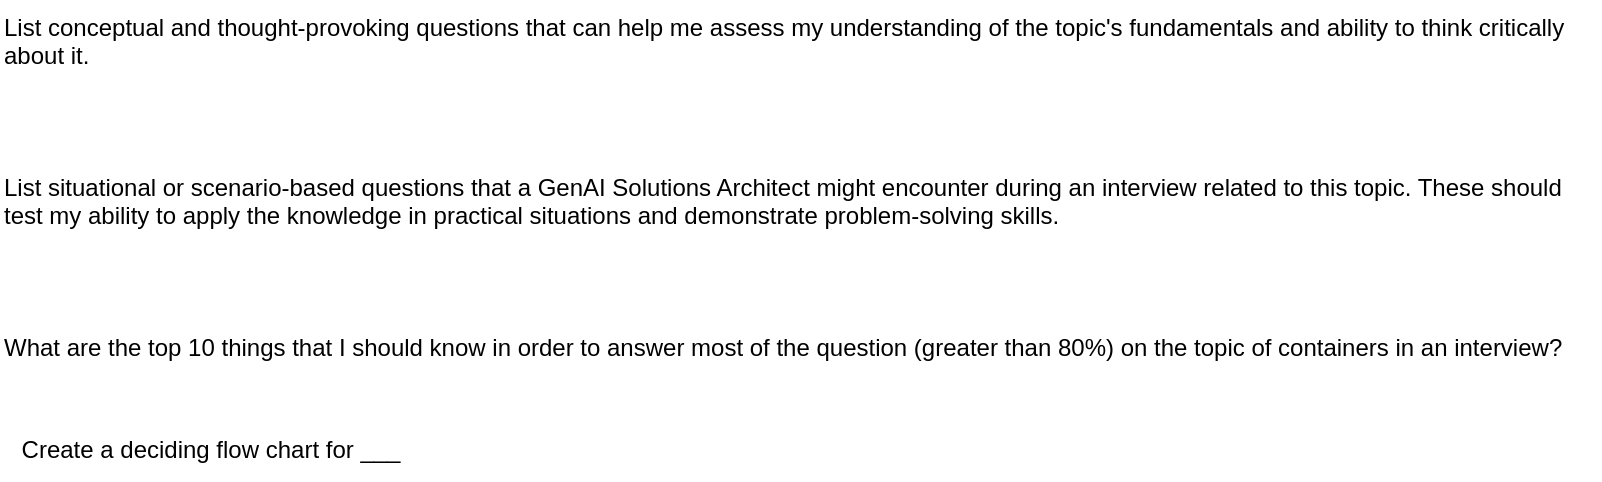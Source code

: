 <mxfile version="24.6.4" type="github" pages="3">
  <diagram id="6q0zYaYVJTbch0IhMMnK" name="Rough Work">
    <mxGraphModel dx="2074" dy="1183" grid="1" gridSize="10" guides="1" tooltips="1" connect="1" arrows="1" fold="1" page="1" pageScale="1" pageWidth="850" pageHeight="1100" math="0" shadow="0">
      <root>
        <mxCell id="0" />
        <mxCell id="1" parent="0" />
        <mxCell id="vxNvb-65xF8SMTRxSjz5-1" value="Create a deciding flow chart for ___" style="text;html=1;align=center;verticalAlign=middle;resizable=0;points=[];autosize=1;strokeColor=none;fillColor=none;" vertex="1" parent="1">
          <mxGeometry x="40" y="250" width="210" height="30" as="geometry" />
        </mxCell>
        <mxCell id="vxNvb-65xF8SMTRxSjz5-2" value="What are the top 10 things that I should know in order to answer most of the question (greater than 80%) on the topic of containers in an interview?" style="text;whiteSpace=wrap;" vertex="1" parent="1">
          <mxGeometry x="40" y="200" width="800" height="40" as="geometry" />
        </mxCell>
        <mxCell id="vxNvb-65xF8SMTRxSjz5-3" value="List conceptual and thought-provoking questions that can help me assess my understanding of the topic&#39;s fundamentals and ability to think critically about it." style="text;whiteSpace=wrap;html=1;" vertex="1" parent="1">
          <mxGeometry x="40" y="40" width="800" height="40" as="geometry" />
        </mxCell>
        <mxCell id="vxNvb-65xF8SMTRxSjz5-4" value="List situational or scenario-based questions that a GenAI Solutions Architect might encounter during an interview related to this topic. These should test my ability to apply the knowledge in practical situations and demonstrate problem-solving skills." style="text;whiteSpace=wrap;html=1;" vertex="1" parent="1">
          <mxGeometry x="40" y="120" width="800" height="40" as="geometry" />
        </mxCell>
      </root>
    </mxGraphModel>
  </diagram>
  <diagram name="Week 1 : Intro to LLM - GenAI Lproject LifeCycle - LLM Pretraining &amp; Scaling Laws" id="FYFbfs70r8a1DUxwLw-P">
    <mxGraphModel dx="5583" dy="2345" grid="1" gridSize="10" guides="1" tooltips="1" connect="1" arrows="1" fold="1" page="1" pageScale="1" pageWidth="850" pageHeight="1100" background="#F8FFF2" math="0" shadow="0">
      <root>
        <mxCell id="0" />
        <mxCell id="1" parent="0" />
        <mxCell id="wGqxyKxUGSkKQQdtOIRQ-50" value="" style="whiteSpace=wrap;html=1;" vertex="1" parent="1">
          <mxGeometry x="-1680" y="-480" width="690" height="520" as="geometry" />
        </mxCell>
        <mxCell id="wGqxyKxUGSkKQQdtOIRQ-38" value="" style="whiteSpace=wrap;html=1;shadow=1;fillStyle=solid;pointerEvents=1;align=center;verticalAlign=middle;fontFamily=Rubik;fontSource=https%3A%2F%2Ffonts.googleapis.com%2Fcss%3Ffamily%3DRubik;fontSize=13;fontColor=#000000;labelBackgroundColor=none;fillColor=default;gradientColor=none;gradientDirection=north;" vertex="1" parent="1">
          <mxGeometry x="-1680" y="-1080" width="620" height="520" as="geometry" />
        </mxCell>
        <mxCell id="h9Qz5bVL9A7yrGXVV5K0-3" value="" style="edgeStyle=orthogonalEdgeStyle;rounded=0;hachureGap=4;orthogonalLoop=1;jettySize=auto;html=1;fontFamily=Architects Daughter;fontSource=https%3A%2F%2Ffonts.googleapis.com%2Fcss%3Ffamily%3DArchitects%2BDaughter;" parent="1" source="h9Qz5bVL9A7yrGXVV5K0-1" target="h9Qz5bVL9A7yrGXVV5K0-2" edge="1">
          <mxGeometry relative="1" as="geometry" />
        </mxCell>
        <mxCell id="wGqxyKxUGSkKQQdtOIRQ-2" value="" style="edgeStyle=orthogonalEdgeStyle;rounded=0;orthogonalLoop=1;jettySize=auto;html=1;" edge="1" parent="1" source="h9Qz5bVL9A7yrGXVV5K0-1" target="wGqxyKxUGSkKQQdtOIRQ-1">
          <mxGeometry relative="1" as="geometry" />
        </mxCell>
        <mxCell id="wGqxyKxUGSkKQQdtOIRQ-21" value="" style="edgeStyle=orthogonalEdgeStyle;rounded=0;orthogonalLoop=1;jettySize=auto;html=1;" edge="1" parent="1" source="h9Qz5bVL9A7yrGXVV5K0-1" target="wGqxyKxUGSkKQQdtOIRQ-20">
          <mxGeometry relative="1" as="geometry" />
        </mxCell>
        <mxCell id="wGqxyKxUGSkKQQdtOIRQ-23" value="" style="edgeStyle=orthogonalEdgeStyle;rounded=0;orthogonalLoop=1;jettySize=auto;html=1;" edge="1" parent="1" source="h9Qz5bVL9A7yrGXVV5K0-1" target="wGqxyKxUGSkKQQdtOIRQ-22">
          <mxGeometry relative="1" as="geometry" />
        </mxCell>
        <mxCell id="h9Qz5bVL9A7yrGXVV5K0-1" value="&lt;div style=&quot;font-size: 20px;&quot;&gt;&lt;font style=&quot;font-size: 20px;&quot;&gt;&lt;i&gt;&lt;b&gt;Intro to LLMs &amp;amp; Generative AI &lt;br&gt;&lt;/b&gt;&lt;/i&gt;&lt;/font&gt;&lt;/div&gt;&lt;div style=&quot;font-size: 20px;&quot;&gt;&lt;font style=&quot;font-size: 20px;&quot;&gt;&lt;i&gt;&lt;b&gt;Project LifeCycle&lt;/b&gt;&lt;/i&gt;&lt;/font&gt;&lt;br&gt;&lt;/div&gt;" style="shape=step;perimeter=stepPerimeter;whiteSpace=wrap;html=1;fixedSize=1;sketch=1;curveFitting=1;jiggle=2;shadow=0;rounded=1;fillStyle=cross-hatch;fillColor=#dae8fc;strokeColor=#6c8ebf;treeFolding=1;treeMoving=1;enumerate=1;" parent="1" vertex="1">
          <mxGeometry x="-240" y="-40" width="440" height="120" as="geometry" />
        </mxCell>
        <mxCell id="h9Qz5bVL9A7yrGXVV5K0-5" value="" style="edgeStyle=orthogonalEdgeStyle;shape=connector;rounded=0;hachureGap=4;orthogonalLoop=1;jettySize=auto;html=1;strokeColor=default;align=center;verticalAlign=middle;fontFamily=Architects Daughter;fontSource=https%3A%2F%2Ffonts.googleapis.com%2Fcss%3Ffamily%3DArchitects%2BDaughter;fontSize=11;fontColor=default;labelBackgroundColor=default;endArrow=classic;" parent="1" source="h9Qz5bVL9A7yrGXVV5K0-2" target="h9Qz5bVL9A7yrGXVV5K0-4" edge="1">
          <mxGeometry relative="1" as="geometry" />
        </mxCell>
        <mxCell id="h9Qz5bVL9A7yrGXVV5K0-6" value="&lt;font style=&quot;font-size: 13px;&quot;&gt;History&lt;/font&gt;" style="edgeLabel;html=1;align=center;verticalAlign=middle;resizable=0;points=[];sketch=1;hachureGap=4;jiggle=2;curveFitting=1;fontFamily=Architects Daughter;fontSource=https%3A%2F%2Ffonts.googleapis.com%2Fcss%3Ffamily%3DArchitects%2BDaughter;fontSize=11;fontColor=default;labelBackgroundColor=default;" parent="h9Qz5bVL9A7yrGXVV5K0-5" vertex="1" connectable="0">
          <mxGeometry x="0.195" relative="1" as="geometry">
            <mxPoint as="offset" />
          </mxGeometry>
        </mxCell>
        <mxCell id="h9Qz5bVL9A7yrGXVV5K0-8" value="" style="edgeStyle=orthogonalEdgeStyle;shape=connector;rounded=0;hachureGap=4;orthogonalLoop=1;jettySize=auto;html=1;strokeColor=default;align=center;verticalAlign=middle;fontFamily=Architects Daughter;fontSource=https%3A%2F%2Ffonts.googleapis.com%2Fcss%3Ffamily%3DArchitects%2BDaughter;fontSize=11;fontColor=default;labelBackgroundColor=default;endArrow=classic;" parent="1" source="h9Qz5bVL9A7yrGXVV5K0-2" target="h9Qz5bVL9A7yrGXVV5K0-7" edge="1">
          <mxGeometry relative="1" as="geometry" />
        </mxCell>
        <mxCell id="h9Qz5bVL9A7yrGXVV5K0-2" value="How LLM Transformers Work?" style="whiteSpace=wrap;html=1;fillColor=#dae8fc;strokeColor=#6c8ebf;sketch=1;curveFitting=1;jiggle=2;shadow=0;rounded=1;fillStyle=cross-hatch;" parent="1" vertex="1">
          <mxGeometry x="440" y="-400" width="120" height="40" as="geometry" />
        </mxCell>
        <mxCell id="h9Qz5bVL9A7yrGXVV5K0-4" value="&lt;font style=&quot;font-size: 15px;&quot;&gt;RNN&lt;/font&gt;" style="ellipse;whiteSpace=wrap;html=1;fillColor=#dae8fc;strokeColor=#6c8ebf;sketch=1;curveFitting=1;jiggle=2;shadow=0;rounded=1;fillStyle=cross-hatch;" parent="1" vertex="1">
          <mxGeometry x="300" y="-690" width="80" height="80" as="geometry" />
        </mxCell>
        <mxCell id="h9Qz5bVL9A7yrGXVV5K0-10" value="" style="edgeStyle=orthogonalEdgeStyle;shape=connector;rounded=0;hachureGap=4;orthogonalLoop=1;jettySize=auto;html=1;strokeColor=default;align=center;verticalAlign=middle;fontFamily=Architects Daughter;fontSource=https%3A%2F%2Ffonts.googleapis.com%2Fcss%3Ffamily%3DArchitects%2BDaughter;fontSize=11;fontColor=default;labelBackgroundColor=default;endArrow=classic;" parent="1" source="h9Qz5bVL9A7yrGXVV5K0-7" target="h9Qz5bVL9A7yrGXVV5K0-9" edge="1">
          <mxGeometry relative="1" as="geometry" />
        </mxCell>
        <mxCell id="h9Qz5bVL9A7yrGXVV5K0-7" value="&lt;font style=&quot;font-size: 15px;&quot;&gt;LLM&lt;/font&gt;" style="ellipse;whiteSpace=wrap;html=1;fillColor=#dae8fc;strokeColor=#6c8ebf;sketch=1;curveFitting=1;jiggle=2;shadow=0;rounded=1;fillStyle=cross-hatch;" parent="1" vertex="1">
          <mxGeometry x="620" y="-680" width="80" height="80" as="geometry" />
        </mxCell>
        <mxCell id="h9Qz5bVL9A7yrGXVV5K0-9" value="&lt;font style=&quot;font-size: 15px;&quot;&gt;Transformers&lt;/font&gt;" style="shape=trapezoid;perimeter=trapezoidPerimeter;whiteSpace=wrap;html=1;fixedSize=1;fillColor=#dae8fc;strokeColor=#6c8ebf;sketch=1;curveFitting=1;jiggle=2;shadow=0;rounded=1;fillStyle=cross-hatch;" parent="1" vertex="1">
          <mxGeometry x="600" y="-840" width="120" height="40" as="geometry" />
        </mxCell>
        <mxCell id="jgD2W1Io_WnAiAmPyiWD-1" value="&lt;h3 class=&quot;css-13hhzop&quot; tabindex=&quot;-1&quot; style=&quot;box-sizing: border-box; margin: 0px; color: var(--cds-color-neutral-primary); max-width: 100%; padding-top: 0px; padding-right: 0px; padding-bottom: 0px; padding-left: var(--cds-spacing-300); font-style: normal; font-variant-ligatures: normal; font-variant-caps: normal; letter-spacing: var(--cds-letter-spacing-minus30); text-align: start; text-indent: 0px; text-transform: none; word-spacing: 0px; -webkit-text-stroke-width: 0px; white-space: normal; background-color: rgb(255, 255, 255); text-decoration-thickness: initial; text-decoration-style: initial; text-decoration-color: initial; font-size: 15px;&quot;&gt;&lt;font style=&quot;font-size: 15px;&quot; face=&quot;Rubik&quot; data-font-src=&quot;https://fonts.googleapis.com/css?family=Rubik&quot;&gt;Learning Objectives&lt;/font&gt;&lt;/h3&gt;&lt;hr class=&quot;cds-164 cds-Divider-dark css-yc753g&quot; aria-hidden=&quot;true&quot; style=&quot;box-sizing: content-box; overflow: visible; height: 1px; margin: var(--cds-spacing-200) 0px 0px 0px; border: medium; flex-shrink: 0; background: var(--divider-color-stroke); --divider-color-stroke: var(--cds-color-neutral-stroke-primary); color: rgb(51, 51, 51); font-style: normal; font-variant-ligatures: normal; font-variant-caps: normal; font-weight: 400; letter-spacing: normal; text-align: start; text-indent: 0px; text-transform: none; word-spacing: 0px; -webkit-text-stroke-width: 0px; white-space: normal; text-decoration-thickness: initial; text-decoration-style: initial; text-decoration-color: initial; font-size: 15px;&quot;&gt;&lt;ul style=&quot;box-sizing: border-box; margin-bottom: 10px; margin-top: 0px; outline: 0px; color: rgb(51, 51, 51); font-style: normal; font-variant-ligatures: normal; font-variant-caps: normal; font-weight: 400; letter-spacing: normal; text-align: start; text-indent: 0px; text-transform: none; word-spacing: 0px; -webkit-text-stroke-width: 0px; white-space: normal; background-color: rgb(255, 255, 255); text-decoration-thickness: initial; text-decoration-style: initial; text-decoration-color: initial; font-size: 15px;&quot;&gt;&lt;li data-collapsible=&quot;false&quot; style=&quot;box-sizing: border-box; -webkit-font-smoothing: antialiased;&quot;&gt;&lt;font style=&quot;font-size: 15px;&quot; data-font-src=&quot;https://fonts.googleapis.com/css?family=Rubik&quot; face=&quot;Rubik&quot;&gt;Discuss model pre-training and the value of continued pre-training vs fine-tuning&lt;/font&gt;&lt;/li&gt;&lt;li data-collapsible=&quot;false&quot; style=&quot;box-sizing: border-box; -webkit-font-smoothing: antialiased;&quot;&gt;&lt;font style=&quot;font-size: 15px;&quot; data-font-src=&quot;https://fonts.googleapis.com/css?family=Rubik&quot; face=&quot;Rubik&quot;&gt;Define the terms Generative AI, large language models, prompt, and describe the transformer architecture that powers LLMs&lt;/font&gt;&lt;/li&gt;&lt;li data-collapsible=&quot;false&quot; style=&quot;box-sizing: border-box; -webkit-font-smoothing: antialiased;&quot;&gt;&lt;font style=&quot;font-size: 15px;&quot; data-font-src=&quot;https://fonts.googleapis.com/css?family=Rubik&quot; face=&quot;Rubik&quot;&gt;Describe the steps in a typical LLM-based, generative AI model lifecycle and discuss the constraining factors that drive decisions at each step of model lifecycle&lt;/font&gt;&lt;/li&gt;&lt;li data-collapsible=&quot;true&quot; style=&quot;box-sizing: border-box; -webkit-font-smoothing: antialiased;&quot;&gt;&lt;font style=&quot;font-size: 15px;&quot; data-font-src=&quot;https://fonts.googleapis.com/css?family=Rubik&quot; face=&quot;Rubik&quot;&gt;Discuss computational challenges during model pre-training and determine how to efficiently reduce memory footprint&lt;/font&gt;&lt;/li&gt;&lt;li data-collapsible=&quot;true&quot; style=&quot;box-sizing: border-box; -webkit-font-smoothing: antialiased;&quot;&gt;&lt;font style=&quot;font-size: 15px;&quot; data-font-src=&quot;https://fonts.googleapis.com/css?family=Rubik&quot; face=&quot;Rubik&quot;&gt;Define the term scaling law and describe the laws that have been discovered for LLMs related to training dataset size, compute budget, inference requirements, and other factors.&lt;/font&gt;&lt;/li&gt;&lt;/ul&gt;" style="text;whiteSpace=wrap;html=1;" vertex="1" parent="1">
          <mxGeometry x="-1040" y="-1080" width="750" height="200" as="geometry" />
        </mxCell>
        <UserObject label="&lt;div align=&quot;center&quot; style=&quot;box-sizing: border-box; padding: var(--cds-spacing-300) var(--cds-spacing-200); margin: 0px; overflow-wrap: break-word; font-size: 13px;&quot; aria-live=&quot;off&quot; class=&quot;coach-message coach-message-client css-1l491v4&quot;&gt;&lt;div style=&quot;box-sizing: border-box; display: flex; gap: var(--cds-spacing-100); font-size: 13px;&quot; class=&quot;coach-message-container css-wkuivu&quot;&gt;&lt;div style=&quot;box-sizing: border-box; width: 332px; display: flex; flex-flow: column wrap; overflow: auto; gap: var(--cds-spacing-200); font-size: 13px;&quot; class=&quot;cds-171 css-1cxuk6x cds-172&quot;&gt;&lt;div style=&quot;box-sizing: border-box; margin: 0px; font-size: 13px;&quot; class=&quot;cds-171 css-0 cds-173 cds-grid-item&quot;&gt;&lt;div style=&quot;box-sizing: border-box; font-size: 13px;&quot; class=&quot;coach-client coach-message-text css-soikf9&quot;&gt;&lt;p style=&quot;box-sizing: border-box; margin: 0px 0px 10px; max-width: 100%; letter-spacing: var(--cds-letter-spacing-0); font-size: 13px;&quot;&gt;How do large language models (LLMs) differ from other types of AI models?&lt;/p&gt;&lt;/div&gt;&lt;div style=&quot;box-sizing: border-box; display: flex; -moz-box-pack: end; justify-content: end; -moz-box-align: center; align-items: center; font-size: 13px;&quot; class=&quot;coach-message-actions css-5d7r09&quot;&gt;&lt;br style=&quot;font-size: 13px;&quot;&gt;&lt;/div&gt;&lt;/div&gt;&lt;/div&gt;&lt;/div&gt;&lt;/div&gt;" tooltip="Large language models (LLMs) differ from other types of AI models in several ways:&#xa;&#xa;1. Scale: LLMs are trained on massive amounts of text data, often in the order of trillions of words. This extensive training allows them to capture complex language patterns and generate coherent text outputs.&#xa;&#xa;2. Parameters: LLMs have billions of parameters, which can be thought of as their memory or capacity to store information. The large number of parameters enables LLMs to perform sophisticated language tasks and generate high-quality text.&#xa;&#xa;3. Generative Ability: LLMs are specifically designed for generative tasks, such as natural language generation. They can generate text that resembles human-written content, making them suitable for applications like chatbots, content creation, and code generation.&#xa;&#xa;4. Prompt-based Interaction: Unlike other AI models that require formalized syntax or code, LLMs can interact with natural language prompts. You can provide a text prompt to the model, and it will generate a completion based on the given input. This makes LLMs more accessible and user-friendly for non-programmers.&#xa;&#xa;5. Fine-tuning: LLMs can be fine-tuned for specific use cases and data. This process involves adapting the pre-trained model to perform well on a particular task or domain. Fine-tuning allows customization and optimization of LLMs for specific applications.&#xa;&#xa;6. Project Lifecycle: LLMs have a specific project lifecycle for generative AI projects. This lifecycle includes steps such as data collection, model training, prompt engineering, fine-tuning, and deployment. Understanding this lifecycle is crucial for effectively utilizing LLMs in real-world scenarios.&#xa;&#xa;Overall, LLMs stand out for their scale, generative ability, and flexibility in interacting with natural language prompts. They offer powerful capabilities for natural language generation and have a wide range of applications in various industries." id="jgD2W1Io_WnAiAmPyiWD-2">
          <mxCell style="shape=note;whiteSpace=wrap;html=1;backgroundOutline=1;darkOpacity=0.05;fillColor=#fff2cc;strokeColor=#d6b656;fillStyle=solid;direction=west;gradientDirection=north;shadow=1;size=20;pointerEvents=1;labelBackgroundColor=none;align=center;fontFamily=Rubik;fontSource=https%3A%2F%2Ffonts.googleapis.com%2Fcss%3Ffamily%3DRubik;fontSize=13;" vertex="1" parent="1">
            <mxGeometry x="80" y="-1080" width="360" height="40" as="geometry" />
          </mxCell>
        </UserObject>
        <mxCell id="jgD2W1Io_WnAiAmPyiWD-3" value="&lt;p align=&quot;left&quot;&gt;&lt;b&gt;Learning Resources&lt;/b&gt;&lt;/p&gt;&lt;p align=&quot;left&quot;&gt;&lt;a href=&quot;https://proceedings.neurips.cc/paper_files/paper/2017/file/3f5ee243547dee91fbd053c1c4a845aa-Paper.pdf&quot;&gt;1. Attention is all you need.&lt;/a&gt;&lt;br&gt;&lt;/p&gt;&lt;p align=&quot;left&quot;&gt;&lt;b&gt;&lt;br&gt;&lt;/b&gt;&lt;/p&gt;" style="whiteSpace=wrap;html=1;align=left;" vertex="1" parent="1">
          <mxGeometry x="-1000" y="-860" width="190" height="80" as="geometry" />
        </mxCell>
        <mxCell id="wGqxyKxUGSkKQQdtOIRQ-4" value="" style="edgeStyle=orthogonalEdgeStyle;rounded=0;orthogonalLoop=1;jettySize=auto;html=1;" edge="1" parent="1" source="wGqxyKxUGSkKQQdtOIRQ-1" target="wGqxyKxUGSkKQQdtOIRQ-3">
          <mxGeometry relative="1" as="geometry" />
        </mxCell>
        <mxCell id="wGqxyKxUGSkKQQdtOIRQ-19" value="" style="edgeStyle=orthogonalEdgeStyle;rounded=0;orthogonalLoop=1;jettySize=auto;html=1;" edge="1" parent="1" source="wGqxyKxUGSkKQQdtOIRQ-1" target="wGqxyKxUGSkKQQdtOIRQ-18">
          <mxGeometry relative="1" as="geometry" />
        </mxCell>
        <UserObject label="Generative AI &amp;amp; LLM" tooltip="1. Generative AI: Generative Artificial Intelligence is a field that focuses on creating AI models capable of generating content that resembles human-created content. It involves training models to learn statistical patterns from large datasets of human-generated content.&#xa;&#xa;2. Large Language Models (LLMs): LLMs are a type of generative AI model specifically designed for natural language generation. These models have been trained on massive amounts of text data and have billions of parameters, which enable them to perform complex language tasks.&#xa;&#xa;3. Use Cases: LLMs have various applications, including chatbots, image captioning, code generation, and content creation. They can be used to automate tasks that require human-like language generation.&#xa;&#xa;4. Prompt Engineering: Interacting with LLMs involves providing a text prompt, which is the input given to the model. Prompt engineering involves crafting effective prompts to get desired outputs from the model.&#xa;&#xa;5. Creative Text Outputs: LLMs can generate creative and coherent text outputs based on the given prompts. They can generate responses, answers to questions, or even generate new content based on the input.&#xa;&#xa;6. Project Lifecycle: The course will outline a project lifecycle for generative AI projects, covering the steps involved in building, training, fine-tuning, and deploying LLMs for specific use cases.&#xa;&#xa;7. Practical Applications: The course will teach you how to apply LLMs to solve business and social tasks. You will learn how to customize and deploy LLMs for your specific use case and data." id="wGqxyKxUGSkKQQdtOIRQ-1">
          <mxCell style="whiteSpace=wrap;html=1;fillColor=#dae8fc;strokeColor=#6c8ebf;sketch=1;curveFitting=1;jiggle=2;shadow=0;rounded=1;fillStyle=cross-hatch;" vertex="1" parent="1">
            <mxGeometry x="-720" y="-320" width="120" height="40" as="geometry" />
          </mxCell>
        </UserObject>
        <UserObject label="Questions" tooltip="Are you familiar with the concept of artificial intelligence and machine learning?&#xa;Have you heard about generative AI and its applications before?&#xa;Are you interested in learning about large language models and their use in natural language generation?&#xa;Do you have any specific goals or use cases in mind for applying generative AI or large language models?&#xa;Are you comfortable with working with text prompts and understanding how they interact with LLMs?&#xa;Are you interested in learning about the project lifecycle for generative AI projects and how to deploy LLMs for specific tasks?&#xa;Do you have any prior experience or knowledge in programming or working with AI models?&#xa;Are you looking to gain practical skills in applying generative AI and LLMs to real-world scenarios?&#xa;Are you familiar with the course partners, DeepLearning.AI and Amazon Web Services?&#xa;Do you have any specific questions or concerns about the topic of generative AI and LLMs?&#xa;" id="wGqxyKxUGSkKQQdtOIRQ-3">
          <mxCell style="rhombus;whiteSpace=wrap;html=1;fillColor=#dae8fc;strokeColor=#6c8ebf;sketch=1;curveFitting=1;jiggle=2;shadow=0;rounded=1;fillStyle=cross-hatch;" vertex="1" parent="1">
            <mxGeometry x="-700" y="-460" width="80" height="80" as="geometry" />
          </mxCell>
        </UserObject>
        <UserObject label="&lt;font data-font-src=&quot;https://fonts.googleapis.com/css?family=Rubik&quot; style=&quot;font-size: 13px;&quot;&gt;&lt;span style=&quot;color: rgb(51, 51, 51); font-style: normal; font-variant-ligatures: normal; font-variant-caps: normal; font-weight: 400; letter-spacing: normal; text-align: start; text-indent: 0px; text-transform: none; word-spacing: 0px; -webkit-text-stroke-width: 0px; white-space: normal; text-decoration-thickness: initial; text-decoration-style: initial; text-decoration-color: initial; display: inline !important; float: none; font-size: 13px;&quot;&gt;What are some challenges or limitations associated with using LLMs for natural language generation?&lt;/span&gt;&lt;/font&gt;" tooltip="While large language models (LLMs) have shown impressive capabilities in natural language generation, there are some challenges and limitations to consider:&#xa;&#xa;Bias and Ethics: LLMs learn from the data they are trained on, which can introduce biases present in the training data. This can lead to biased or unfair outputs, reinforcing existing societal biases. It is important to carefully curate and evaluate the training data to mitigate bias and ensure ethical use of LLMs.&#xa;&#xa;Context Sensitivity: LLMs generate text based on the given prompt and the context window, which is the available memory for the model. However, they may struggle with understanding long-term context or maintaining coherence over lengthy passages. Generating text that remains consistent and coherent throughout a longer conversation or document can be challenging.&#xa;&#xa;Lack of Common Sense Reasoning: LLMs primarily rely on statistical patterns in the training data and may not possess common sense reasoning abilities. They may generate plausible-sounding but incorrect or nonsensical responses. Ensuring the accuracy and logical consistency of generated text can be a challenge.&#xa;&#xa;Data Requirements and Compute Resources: Training and fine-tuning LLMs require massive amounts of data and significant computational resources. Access to large-scale datasets and high-performance computing infrastructure can be a limitation for individuals or organizations with limited resources.&#xa;&#xa;Interpretability and Explainability: LLMs are often considered black-box models, meaning it can be challenging to understand and interpret their decision-making process. This lack of interpretability can be a limitation in certain applications where transparency and explainability are crucial.&#xa;&#xa;Over-reliance on Training Data: LLMs heavily rely on the quality and diversity of the training data. If the training data is limited or biased, it can impact the performance and generalization ability of the model. Ensuring representative and diverse training data is essential for mitigating this limitation.&#xa;&#xa;Resource Intensiveness: LLMs can be computationally intensive and require significant resources for training, fine-tuning, and deployment. This can limit their accessibility and practicality for individuals or organizations with limited computational capabilities.&#xa;&#xa;Understanding these challenges and limitations is important when working with LLMs for natural language generation. It highlights the need for careful data curation, ethical considerations, and ongoing research to address these limitations and improve the capabilities of LLMs." id="wGqxyKxUGSkKQQdtOIRQ-5">
          <mxCell style="shape=note;whiteSpace=wrap;html=1;backgroundOutline=1;darkOpacity=0.05;fillColor=#fff2cc;strokeColor=#d6b656;fillStyle=solid;direction=west;gradientDirection=north;shadow=1;size=20;pointerEvents=1;labelBackgroundColor=none;fontSize=13;fontFamily=Rubik;fontSource=https%3A%2F%2Ffonts.googleapis.com%2Fcss%3Ffamily%3DRubik;" vertex="1" parent="1">
            <mxGeometry x="80" y="-1040" width="360" height="40" as="geometry" />
          </mxCell>
        </UserObject>
        <UserObject label="&lt;div class=&quot;coach-client coach-message-text css-soikf9&quot; style=&quot;font-size: 13px;&quot;&gt;&lt;p style=&quot;font-size: 13px;&quot;&gt;What are the advantages of parallel processing in transformers compared to sequential processing in RNNs?&lt;/p&gt;&lt;/div&gt;" tooltip="Parallel processing in transformers offers several advantages over sequential processing in recurrent neural networks (RNNs). Here are the key advantages:&#xa;&#xa;1. Efficiency: Transformers can process all words in a sentence simultaneously, whereas RNNs process words sequentially. This parallel processing allows transformers to take advantage of parallel hardware, such as GPUs, leading to faster training and inference times.&#xa;&#xa;2. Long-Range Dependencies: Transformers can capture long-range dependencies more effectively than RNNs. Since transformers process words in parallel, they can consider the relationships between words that are far apart in the sentence without losing context. RNNs, on the other hand, have a sequential nature that makes it challenging to capture long-range dependencies.&#xa;&#xa;3. Contextual Understanding: Transformers have a global view of the input sequence due to parallel processing. They can attend to all words simultaneously and understand the context of each word in relation to the entire sentence. This allows transformers to generate more accurate and contextually appropriate text.&#xa;&#xa;4. Scalability: Transformers scale well with larger datasets and longer sequences. They can efficiently process input data in parallel, making use of multi-core GPUs and taking advantage of larger training datasets. RNNs, on the other hand, face challenges in scaling due to their sequential nature and memory limitations.&#xa;&#xa;5. Flexibility: Transformers are not limited to sequential data processing. They can handle various types of input, such as images, audio, and text, by leveraging the power of attention mechanisms. This flexibility makes transformers suitable for a wide range of tasks beyond text generation.&#xa;&#xa;In summary, parallel processing in transformers offers advantages in terms of efficiency, capturing long-range dependencies, contextual understanding, scalability, and flexibility compared to sequential processing in RNNs. These advantages contribute to the success of transformers in various natural language processing tasks, including text generation." id="wGqxyKxUGSkKQQdtOIRQ-6">
          <mxCell style="shape=note;whiteSpace=wrap;html=1;backgroundOutline=1;darkOpacity=0.05;fillColor=#fff2cc;strokeColor=#d6b656;fillStyle=solid;direction=west;gradientDirection=north;shadow=1;size=20;pointerEvents=1;labelBackgroundColor=none;fontFamily=Rubik;fontSource=https%3A%2F%2Ffonts.googleapis.com%2Fcss%3Ffamily%3DRubik;fontSize=13;" vertex="1" parent="1">
            <mxGeometry x="480" y="-960" width="360" height="40" as="geometry" />
          </mxCell>
        </UserObject>
        <UserObject label="Can you explain how attention mechanisms help transformers capture long-range dependencies in text generation?" tooltip="Here&#39;s a structured explanation of how attention mechanisms help transformers capture long-range dependencies in text generation:&#xa;&#xa;    Self-Attention: Transformers use self-attention mechanisms, also known as scaled dot-product attention, to calculate the importance or relevance of each word in a sentence.&#xa;&#xa;    Attention Weights: The self-attention mechanism assigns weights to each word based on its relevance to other words in the sentence. These weights determine how much attention the model should pay to each word.&#xa;&#xa;    Importance of Context: By assigning higher weights to words that are more relevant, transformers can capture long-range dependencies in the text. This means that the model can take into account words that are far apart in the sentence and understand their relationships.&#xa;&#xa;    Parallel Processing: Unlike traditional recurrent neural networks (RNNs), which process words sequentially, transformers can process all words in parallel. This parallel processing allows transformers to capture dependencies between words that are far apart without losing context.&#xa;&#xa;    Multi-Head Attention: Transformers often use multiple attention heads to capture different types of dependencies. Each attention head focuses on different aspects of the input sequence, allowing the model to capture a variety of long-range dependencies.&#xa;&#xa;    Contextual Representation: The attention mechanism allows the model to focus on different parts of the input sequence while generating the output. It can attend to relevant words and ignore irrelevant ones, which helps in generating more accurate and contextually appropriate text.&#xa;&#xa;    Capturing Complex Relationships: Attention mechanisms enable transformers to capture complex relationships between words, such as syntactic and semantic dependencies. This allows the model to generate text that takes into account the context and relationships between words, resulting in more accurate and coherent output.&#xa;&#xa;In summary, attention mechanisms in transformers help capture long-range dependencies in text generation by assigning weights to words based on their relevance, processing words in parallel, and capturing complex relationships between words. This enables the model to generate text that is contextually appropriate and coherent." id="wGqxyKxUGSkKQQdtOIRQ-7">
          <mxCell style="shape=note;whiteSpace=wrap;html=1;backgroundOutline=1;darkOpacity=0.05;fillColor=#fff2cc;strokeColor=#d6b656;fillStyle=solid;direction=west;gradientDirection=north;shadow=1;size=20;pointerEvents=1;labelBackgroundColor=none;fontSize=13;fontFamily=Rubik;fontSource=https%3A%2F%2Ffonts.googleapis.com%2Fcss%3Ffamily%3DRubik;align=center;" vertex="1" parent="1">
            <mxGeometry x="480" y="-1040" width="360" height="40" as="geometry" />
          </mxCell>
        </UserObject>
        <mxCell id="wGqxyKxUGSkKQQdtOIRQ-8" value="&lt;font data-font-src=&quot;https://fonts.googleapis.com/css?family=Rubik&quot; style=&quot;font-size: 13px;&quot;&gt;&lt;span style=&quot;color: rgb(51, 51, 51); font-style: normal; font-variant-ligatures: normal; font-variant-caps: normal; font-weight: 400; letter-spacing: normal; text-align: start; text-indent: 0px; text-transform: none; word-spacing: 0px; -webkit-text-stroke-width: 0px; white-space: normal; text-decoration-thickness: initial; text-decoration-style: initial; text-decoration-color: initial; display: inline !important; float: none; font-size: 13px;&quot;&gt;How does the attention mechanism in transformers differ from the hidden state in RNNs?&lt;/span&gt;&lt;/font&gt;" style="shape=note;whiteSpace=wrap;html=1;backgroundOutline=1;darkOpacity=0.05;fillColor=#fff2cc;strokeColor=#d6b656;fillStyle=solid;direction=west;gradientDirection=north;shadow=1;size=20;pointerEvents=1;labelBackgroundColor=none;fontFamily=Rubik;fontSource=https%3A%2F%2Ffonts.googleapis.com%2Fcss%3Ffamily%3DRubik;fontSize=13;" vertex="1" parent="1">
          <mxGeometry x="480" y="-1080" width="360" height="40" as="geometry" />
        </mxCell>
        <mxCell id="wGqxyKxUGSkKQQdtOIRQ-9" value="&lt;span style=&quot;color: rgb(51, 51, 51); font-size: 13px; font-style: normal; font-variant-ligatures: normal; font-variant-caps: normal; font-weight: 400; letter-spacing: normal; text-align: start; text-indent: 0px; text-transform: none; word-spacing: 0px; -webkit-text-stroke-width: 0px; white-space: normal; text-decoration-thickness: initial; text-decoration-style: initial; text-decoration-color: initial; display: inline !important; float: none;&quot;&gt;What are some alternative architectures to RNNs that have been developed to address their limitations?&lt;/span&gt;" style="shape=note;whiteSpace=wrap;html=1;backgroundOutline=1;darkOpacity=0.05;fillColor=#fff2cc;strokeColor=#d6b656;fillStyle=solid;direction=west;gradientDirection=north;shadow=1;size=20;pointerEvents=1;labelBackgroundColor=none;fontSize=13;fontFamily=Rubik;fontSource=https%3A%2F%2Ffonts.googleapis.com%2Fcss%3Ffamily%3DRubik;" vertex="1" parent="1">
          <mxGeometry x="480" y="-1000" width="360" height="40" as="geometry" />
        </mxCell>
        <UserObject label="&lt;span style=&quot;color: rgb(51, 51, 51); font-size: 13px; font-style: normal; font-variant-ligatures: normal; font-variant-caps: normal; font-weight: 400; letter-spacing: normal; text-align: start; text-indent: 0px; text-transform: none; word-spacing: 0px; -webkit-text-stroke-width: 0px; white-space: normal; text-decoration-thickness: initial; text-decoration-style: initial; text-decoration-color: initial; display: inline !important; float: none;&quot;&gt;How do recurrent neural networks (RNNs) differ from traditional feedforward neural networks?&lt;/span&gt;" tooltip="Recurrent Neural Networks (RNNs) differ from traditional feedforward neural networks in several key ways. Here&#39;s a comparison of RNNs and feedforward neural networks:&#xa;&#xa;1. Handling Sequential Data:&#xa;   - RNNs are specifically designed to handle sequential data, where the order of the elements matters, such as time series, text, or speech.&#xa;   - Feedforward neural networks, on the other hand, are primarily used for processing independent data points without considering any temporal or sequential relationships.&#xa;&#xa;2. Recurrent Connections:&#xa;   - RNNs have recurrent connections that allow information to be passed from one step to the next within the sequence.&#xa;   - These recurrent connections enable RNNs to maintain a memory of past information, making them suitable for capturing dependencies and patterns in sequential data.&#xa;   - In contrast, feedforward neural networks only have feedforward connections, where information flows in one direction from the input layer to the output layer without any loops or feedback.&#xa;&#xa;3. Time Unfolding:&#xa;   - RNNs are &quot;unfolded&quot; through time, creating a chain-like structure where each step corresponds to a specific time step in the sequence.&#xa;   - This time unfolding allows RNNs to process sequential data step by step, taking into account the current input and the previous hidden state.&#xa;   - Feedforward neural networks do not have a notion of time unfolding since they process each input independently without considering any temporal context.&#xa;&#xa;4. Memory and Context:&#xa;   - RNNs have a hidden state at each time step, which serves as a memory that captures information from previous steps.&#xa;   - This hidden state allows RNNs to maintain context and capture long-term dependencies in the sequential data.&#xa;   - In contrast, feedforward neural networks do not have an explicit memory or context beyond the current input being processed.&#xa;&#xa;5. Training and Backpropagation:&#xa;   - RNNs are trained using the backpropagation through time (BPTT) algorithm, which is an extension of the standard backpropagation algorithm.&#xa;   - BPTT calculates the gradients of the loss function with respect to the model&#39;s parameters, allowing for weight updates and learning.&#xa;   - Feedforward neural networks also use backpropagation for training, but the calculations are simpler since there are no recurrent connections or time dependencies to consider.&#xa;&#xa;6. Applications:&#xa;   - RNNs are well-suited for tasks that involve sequential data, such as language modeling, machine translation, speech recognition, and time series prediction.&#xa;   - Feedforward neural networks are commonly used for tasks like image classification, object detection, and sentiment analysis, where the order of the data is not important.&#xa;&#xa;In summary, RNNs and feedforward neural networks differ in their ability to handle sequential data, the presence of recurrent connections and memory, and the training algorithms used. RNNs are specifically designed for sequential data processing, while feedforward neural networks are more suitable for independent data points." id="wGqxyKxUGSkKQQdtOIRQ-10">
          <mxCell style="shape=note;whiteSpace=wrap;html=1;backgroundOutline=1;darkOpacity=0.05;fillColor=#fff2cc;strokeColor=#d6b656;fillStyle=solid;direction=west;gradientDirection=north;shadow=1;size=20;pointerEvents=1;labelBackgroundColor=none;fontSize=13;fontFamily=Rubik;fontSource=https%3A%2F%2Ffonts.googleapis.com%2Fcss%3Ffamily%3DRubik;" vertex="1" parent="1">
            <mxGeometry x="80" y="-920" width="360" height="40" as="geometry" />
          </mxCell>
        </UserObject>
        <mxCell id="wGqxyKxUGSkKQQdtOIRQ-11" value="&lt;div style=&quot;font-size: 13px;&quot;&gt;What is &lt;font color=&quot;#ff0000&quot; style=&quot;font-size: 13px;&quot;&gt;Activation&lt;/font&gt; Functions?&lt;/div&gt;" style="shape=note;whiteSpace=wrap;html=1;backgroundOutline=1;darkOpacity=0.05;fillColor=#fff2cc;strokeColor=#d6b656;fillStyle=solid;direction=west;gradientDirection=north;shadow=1;size=20;pointerEvents=1;labelBackgroundColor=none;fontFamily=Rubik;fontSource=https%3A%2F%2Ffonts.googleapis.com%2Fcss%3Ffamily%3DRubik;fontSize=13;" vertex="1" parent="1">
          <mxGeometry x="-280" y="-920" width="320" height="40" as="geometry" />
        </mxCell>
        <mxCell id="wGqxyKxUGSkKQQdtOIRQ-12" value="&lt;div style=&quot;font-size: 13px;&quot;&gt;What is &lt;font color=&quot;#ff0000&quot; style=&quot;font-size: 13px;&quot;&gt;Sigmoid&lt;/font&gt; Function?&lt;/div&gt;" style="shape=note;whiteSpace=wrap;html=1;backgroundOutline=1;darkOpacity=0.05;fillColor=#fff2cc;strokeColor=#d6b656;fillStyle=solid;direction=west;gradientDirection=north;shadow=1;size=20;pointerEvents=1;labelBackgroundColor=none;fontFamily=Rubik;fontSource=https%3A%2F%2Ffonts.googleapis.com%2Fcss%3Ffamily%3DRubik;fontSize=13;" vertex="1" parent="1">
          <mxGeometry x="-280" y="-960" width="320" height="40" as="geometry" />
        </mxCell>
        <mxCell id="wGqxyKxUGSkKQQdtOIRQ-13" value="What is &lt;font color=&quot;#ff0000&quot; style=&quot;font-size: 13px;&quot;&gt;BPTT&lt;/font&gt; algorithm?" style="shape=note;whiteSpace=wrap;html=1;backgroundOutline=1;darkOpacity=0.05;fillColor=#fff2cc;strokeColor=#d6b656;fillStyle=solid;direction=west;gradientDirection=north;shadow=1;size=20;pointerEvents=1;labelBackgroundColor=none;fontFamily=Rubik;fontSource=https%3A%2F%2Ffonts.googleapis.com%2Fcss%3Ffamily%3DRubik;fontSize=13;" vertex="1" parent="1">
          <mxGeometry x="-280" y="-1000" width="320" height="40" as="geometry" />
        </mxCell>
        <UserObject label="What is Recurrent Neural Networks (&lt;font color=&quot;#ff0000&quot; style=&quot;font-size: 13px;&quot;&gt;RNNs&lt;/font&gt;)?" tooltip="Recurrent Neural Networks (RNNs) are a type of neural network architecture designed to process sequential data, such as time series, text, or speech. Here&#39;s an explanation of recurrent neural networks:&#xa;&#xa;1. Sequential Data Processing:&#xa;   - Sequential data is data that has a temporal or sequential order, where the order of the elements matters.&#xa;   - Examples of sequential data include sentences, stock prices over time, music notes in a melody, or spoken words in an audio clip.&#xa;&#xa;2. Recurrent Connections:&#xa;   - RNNs are characterized by their recurrent connections, which allow information to be passed from one step to the next within the sequence.&#xa;   - Each step of the sequence is associated with a hidden state, which serves as a memory that captures information from previous steps.&#xa;&#xa;3. Time Unfolding:&#xa;   - To process sequential data, RNNs are &quot;unfolded&quot; through time, creating a chain-like structure where each step corresponds to a specific time step.&#xa;   - The hidden state at each time step is computed based on the input at that step and the previous hidden state.&#xa;&#xa;4. Capturing Temporal Dependencies:&#xa;   - RNNs are well-suited for capturing dependencies and patterns in sequential data.&#xa;   - The recurrent connections allow the network to maintain information about the past, enabling it to model long-term dependencies.&#xa;&#xa;5. Training RNNs:&#xa;   - RNNs are trained using the backpropagation through time (BPTT) algorithm, which is an extension of the standard backpropagation algorithm.&#xa;   - BPTT calculates the gradients of the loss function with respect to the model&#39;s parameters, allowing for weight updates and learning.&#xa;&#xa;6. Applications of RNNs:&#xa;   - RNNs have been successfully applied to various tasks, including language modeling, machine translation, speech recognition, sentiment analysis, and time series prediction.&#xa;   - They excel in tasks where the order and context of the data are important.&#xa;&#xa;7. Challenges of RNNs:&#xa;   - RNNs can suffer from the vanishing gradient problem, where gradients become extremely small as they propagate backward through time, making it difficult to capture long-term dependencies.&#xa;   - To address this, variants of RNNs, such as Long Short-Term Memory (LSTM) and Gated Recurrent Unit (GRU), have been developed with specialized gating mechanisms.&#xa;&#xa;In summary, recurrent neural networks (RNNs) are neural network architectures designed for processing sequential data. They utilize recurrent connections to capture temporal dependencies and are widely used in various applications that involve sequential data analysis." id="wGqxyKxUGSkKQQdtOIRQ-14">
          <mxCell style="shape=note;whiteSpace=wrap;html=1;backgroundOutline=1;darkOpacity=0.05;fillColor=#fff2cc;strokeColor=#d6b656;fillStyle=solid;direction=west;gradientDirection=north;shadow=1;size=20;pointerEvents=1;labelBackgroundColor=none;fontFamily=Rubik;fontSource=https%3A%2F%2Ffonts.googleapis.com%2Fcss%3Ffamily%3DRubik;fontSize=13;" vertex="1" parent="1">
            <mxGeometry x="-280" y="-1040" width="320" height="40" as="geometry" />
          </mxCell>
        </UserObject>
        <mxCell id="wGqxyKxUGSkKQQdtOIRQ-15" value="What is &lt;font color=&quot;#ff0000&quot; style=&quot;font-size: 13px;&quot;&gt;Vanishing Gradient Problem&lt;/font&gt;?" style="shape=note;whiteSpace=wrap;html=1;backgroundOutline=1;darkOpacity=0.05;fillColor=#fff2cc;strokeColor=#d6b656;fillStyle=solid;direction=west;gradientDirection=north;shadow=1;size=20;pointerEvents=1;labelBackgroundColor=none;fontFamily=Rubik;fontSource=https%3A%2F%2Ffonts.googleapis.com%2Fcss%3Ffamily%3DRubik;fontSize=13;" vertex="1" parent="1">
          <mxGeometry x="-280" y="-1080" width="320" height="40" as="geometry" />
        </mxCell>
        <mxCell id="wGqxyKxUGSkKQQdtOIRQ-16" value="&lt;span style=&quot;color: rgb(51, 51, 51); font-size: 13px; font-style: normal; font-variant-ligatures: normal; font-variant-caps: normal; font-weight: 400; letter-spacing: normal; text-align: start; text-indent: 0px; text-transform: none; word-spacing: 0px; -webkit-text-stroke-width: 0px; white-space: normal; text-decoration-thickness: initial; text-decoration-style: initial; text-decoration-color: initial; display: inline !important; float: none;&quot;&gt;How does the transformer architecture address the challenges faced by RNNs in text generation?&lt;/span&gt;" style="shape=note;whiteSpace=wrap;html=1;backgroundOutline=1;darkOpacity=0.05;fillColor=#fff2cc;strokeColor=#d6b656;fillStyle=solid;direction=west;gradientDirection=north;shadow=1;size=20;pointerEvents=1;labelBackgroundColor=none;fontSize=13;fontFamily=Rubik;fontSource=https%3A%2F%2Ffonts.googleapis.com%2Fcss%3Ffamily%3DRubik;" vertex="1" parent="1">
          <mxGeometry x="80" y="-960" width="360" height="40" as="geometry" />
        </mxCell>
        <mxCell id="wGqxyKxUGSkKQQdtOIRQ-17" value="&lt;span style=&quot;color: rgb(51, 51, 51); font-size: 13px; font-style: normal; font-variant-ligatures: normal; font-variant-caps: normal; font-weight: 400; letter-spacing: normal; text-align: start; text-indent: 0px; text-transform: none; word-spacing: 0px; -webkit-text-stroke-width: 0px; white-space: normal; text-decoration-thickness: initial; text-decoration-style: initial; text-decoration-color: initial; display: inline !important; float: none;&quot;&gt;Can you explain how attention mechanisms in transformers help improve text generation?&lt;/span&gt;" style="shape=note;whiteSpace=wrap;html=1;backgroundOutline=1;darkOpacity=0.05;fillColor=#fff2cc;strokeColor=#d6b656;fillStyle=solid;direction=west;gradientDirection=north;shadow=1;size=20;pointerEvents=1;fontFamily=Rubik;fontSource=https%3A%2F%2Ffonts.googleapis.com%2Fcss%3Ffamily%3DRubik;labelBackgroundColor=none;fontSize=13;" vertex="1" parent="1">
          <mxGeometry x="80" y="-1000" width="360" height="40" as="geometry" />
        </mxCell>
        <UserObject label="Summary" tooltip="While large language models (LLMs) have shown impressive capabilities in natural language generation, there are some challenges and limitations to consider:&#xa;&#xa;Bias and Ethics: LLMs learn from the data they are trained on, which can introduce biases present in the training data. This can lead to biased or unfair outputs, reinforcing existing societal biases. It is important to carefully curate and evaluate the training data to mitigate bias and ensure ethical use of LLMs.&#xa;&#xa;Context Sensitivity: LLMs generate text based on the given prompt and the context window, which is the available memory for the model. However, they may struggle with understanding long-term context or maintaining coherence over lengthy passages. Generating text that remains consistent and coherent throughout a longer conversation or document can be challenging.&#xa;&#xa;Lack of Common Sense Reasoning: LLMs primarily rely on statistical patterns in the training data and may not possess common sense reasoning abilities. They may generate plausible-sounding but incorrect or nonsensical responses. Ensuring the accuracy and logical consistency of generated text can be a challenge.&#xa;&#xa;Data Requirements and Compute Resources: Training and fine-tuning LLMs require massive amounts of data and significant computational resources. Access to large-scale datasets and high-performance computing infrastructure can be a limitation for individuals or organizations with limited resources.&#xa;&#xa;Interpretability and Explainability: LLMs are often considered black-box models, meaning it can be challenging to understand and interpret their decision-making process. This lack of interpretability can be a limitation in certain applications where transparency and explainability are crucial.&#xa;&#xa;Over-reliance on Training Data: LLMs heavily rely on the quality and diversity of the training data. If the training data is limited or biased, it can impact the performance and generalization ability of the model. Ensuring representative and diverse training data is essential for mitigating this limitation.&#xa;&#xa;Resource Intensiveness: LLMs can be computationally intensive and require significant resources for training, fine-tuning, and deployment. This can limit their accessibility and practicality for individuals or organizations with limited computational capabilities.&#xa;&#xa;Understanding these challenges and limitations is important when working with LLMs for natural language generation. It highlights the need for careful data curation, ethical considerations, and ongoing research to address these limitations and improve the capabilities of LLMs." id="wGqxyKxUGSkKQQdtOIRQ-18">
          <mxCell style="ellipse;whiteSpace=wrap;html=1;fillColor=#dae8fc;strokeColor=#6c8ebf;sketch=1;curveFitting=1;jiggle=2;shadow=0;rounded=1;fillStyle=cross-hatch;" vertex="1" parent="1">
            <mxGeometry x="-850" y="-340" width="80" height="80" as="geometry" />
          </mxCell>
        </UserObject>
        <UserObject label="LLM use cases &amp;amp; Tasks" tooltip="Here&#39;s a summary of the use cases and tasks for Large Language Models (LLMs):&#xa;&#xa;LLMs can be used for chat tasks, such as chatbots and next word prediction.&#xa;They can also generate essays based on prompts and summarize conversations.&#xa;LLMs are useful for translation tasks, including traditional language translation and translating natural language to machine code.&#xa;They can perform information retrieval tasks, such as named entity recognition.&#xa;LLMs can be augmented with external data sources and APIs to provide additional information and enable real-world interactions.&#xa;LLMs have shown significant growth in capability, and their understanding of language increases as the scale of the models grows. Additionally, smaller models can be fine-tuned for specific tasks." id="wGqxyKxUGSkKQQdtOIRQ-20">
          <mxCell style="whiteSpace=wrap;html=1;fillColor=#dae8fc;strokeColor=#6c8ebf;sketch=1;curveFitting=1;jiggle=2;shadow=0;rounded=1;fillStyle=cross-hatch;" vertex="1" parent="1">
            <mxGeometry x="-480" y="-320" width="120" height="40" as="geometry" />
          </mxCell>
        </UserObject>
        <mxCell id="wGqxyKxUGSkKQQdtOIRQ-25" value="" style="edgeStyle=orthogonalEdgeStyle;rounded=0;orthogonalLoop=1;jettySize=auto;html=1;" edge="1" parent="1" source="wGqxyKxUGSkKQQdtOIRQ-22" target="wGqxyKxUGSkKQQdtOIRQ-24">
          <mxGeometry relative="1" as="geometry" />
        </mxCell>
        <mxCell id="Ak8FSMtLindOxPvBSb0D-2" value="" style="edgeStyle=orthogonalEdgeStyle;rounded=0;orthogonalLoop=1;jettySize=auto;html=1;" edge="1" parent="1" source="wGqxyKxUGSkKQQdtOIRQ-22" target="Ak8FSMtLindOxPvBSb0D-1">
          <mxGeometry relative="1" as="geometry" />
        </mxCell>
        <mxCell id="iFgNWA2t20AlWmF82Cmp-2" value="" style="edgeStyle=orthogonalEdgeStyle;rounded=0;orthogonalLoop=1;jettySize=auto;html=1;" edge="1" parent="1" source="wGqxyKxUGSkKQQdtOIRQ-22" target="iFgNWA2t20AlWmF82Cmp-1">
          <mxGeometry relative="1" as="geometry" />
        </mxCell>
        <UserObject label="RNN" tooltip="Before the introduction of transformers, text generation was primarily done using recurrent neural networks (RNNs). However, RNNs had limitations in terms of compute and memory requirements for generative tasks. They struggled to make accurate predictions with limited context and required significant scaling of resources to improve performance. Language complexity, such as homonyms and syntactic ambiguity, posed challenges for RNNs to understand the meaning of words in a sentence. In 2017, the transformer architecture was introduced, which revolutionized generative AI. Transformers could efficiently scale using multi-core GPUs, process input data in parallel, utilize larger training datasets, and most importantly, learn to pay attention to the meaning of words. This breakthrough in attention-based models paved the way for the progress we see in generative AI today." id="wGqxyKxUGSkKQQdtOIRQ-22">
          <mxCell style="whiteSpace=wrap;html=1;fillColor=#dae8fc;strokeColor=#6c8ebf;sketch=1;curveFitting=1;jiggle=2;shadow=0;rounded=1;fillStyle=cross-hatch;" vertex="1" parent="1">
            <mxGeometry x="-240" y="-320" width="120" height="40" as="geometry" />
          </mxCell>
        </UserObject>
        <UserObject label="Explanation" tooltip="The topic of RNNs (Recurrent Neural Networks) in a detailed and structured way. Here&#39;s a breakdown:&#xa;&#xa;1. Introduction to RNNs:&#xa;   - RNNs are a type of neural network architecture designed to process sequential data, such as text or time series data.&#xa;   - Unlike traditional feedforward neural networks, RNNs have feedback connections that allow information to flow not only from input to output but also from previous steps to the current step.&#xa;   - This recurrent nature enables RNNs to capture dependencies and patterns in sequential data.&#xa;&#xa;2. Structure of RNNs:&#xa;   - RNNs consist of recurrent units that maintain a hidden state, which acts as a memory of the network.&#xa;   - At each time step, the recurrent unit takes an input and combines it with the previous hidden state to produce an output and update the hidden state.&#xa;   - The hidden state serves as a representation of the previous inputs and influences the current output.&#xa;&#xa;3. Applications of RNNs:&#xa;   - RNNs are widely used in natural language processing tasks, such as language modeling, machine translation, sentiment analysis, and text generation.&#xa;   - They are also applied in speech recognition, handwriting recognition, and music generation.&#xa;   - RNNs can be used for time series analysis, including stock market prediction, weather forecasting, and anomaly detection.&#xa;&#xa;4. Challenges and Limitations of RNNs:&#xa;   - RNNs suffer from the vanishing gradient problem, where the gradients diminish exponentially over time, making it difficult to capture long-term dependencies.&#xa;   - They are computationally expensive and require significant memory resources, especially when dealing with long sequences.&#xa;   - RNNs struggle with handling variable-length inputs and outputs.&#xa;&#xa;5. Advancements and Alternatives to RNNs:&#xa;   - To address the limitations of RNNs, various advanced architectures have been developed, such as Long Short-Term Memory (LSTM) and Gated Recurrent Unit (GRU), which better capture long-term dependencies.&#xa;   - Transformers, a more recent architecture, have gained popularity for their ability to efficiently process sequential data using self-attention mechanisms.&#xa;&#xa;Overall, RNNs have been instrumental in many sequential data processing tasks, but they have certain limitations that have led to the development of alternative architectures like LSTMs, GRUs, and transformers." id="wGqxyKxUGSkKQQdtOIRQ-24">
          <mxCell style="ellipse;whiteSpace=wrap;html=1;fillColor=#dae8fc;strokeColor=#6c8ebf;sketch=1;curveFitting=1;jiggle=2;shadow=0;rounded=1;fillStyle=cross-hatch;" vertex="1" parent="1">
            <mxGeometry x="-220" y="-640" width="80" height="80" as="geometry" />
          </mxCell>
        </UserObject>
        <mxCell id="wGqxyKxUGSkKQQdtOIRQ-28" value="" style="edgeStyle=orthogonalEdgeStyle;rounded=0;orthogonalLoop=1;jettySize=auto;html=1;fontFamily=Rubik;fontSource=https%3A%2F%2Ffonts.googleapis.com%2Fcss%3Ffamily%3DRubik;fontSize=13;fontColor=#000000;labelBackgroundColor=none;fillColor=#e1d5e7;strokeColor=#9673a6;" edge="1" parent="1" source="wGqxyKxUGSkKQQdtOIRQ-26" target="wGqxyKxUGSkKQQdtOIRQ-27">
          <mxGeometry relative="1" as="geometry" />
        </mxCell>
        <mxCell id="wGqxyKxUGSkKQQdtOIRQ-30" value="" style="edgeStyle=orthogonalEdgeStyle;rounded=0;orthogonalLoop=1;jettySize=auto;html=1;fontFamily=Rubik;fontSource=https%3A%2F%2Ffonts.googleapis.com%2Fcss%3Ffamily%3DRubik;fontSize=13;fontColor=#000000;labelBackgroundColor=none;fillColor=#e1d5e7;strokeColor=#9673a6;" edge="1" parent="1" source="wGqxyKxUGSkKQQdtOIRQ-26" target="wGqxyKxUGSkKQQdtOIRQ-29">
          <mxGeometry relative="1" as="geometry" />
        </mxCell>
        <mxCell id="wGqxyKxUGSkKQQdtOIRQ-32" value="" style="edgeStyle=orthogonalEdgeStyle;rounded=0;orthogonalLoop=1;jettySize=auto;html=1;fontFamily=Rubik;fontSource=https%3A%2F%2Ffonts.googleapis.com%2Fcss%3Ffamily%3DRubik;fontSize=13;fontColor=#000000;labelBackgroundColor=none;fillColor=#e1d5e7;strokeColor=#9673a6;" edge="1" parent="1" source="wGqxyKxUGSkKQQdtOIRQ-26" target="wGqxyKxUGSkKQQdtOIRQ-31">
          <mxGeometry relative="1" as="geometry" />
        </mxCell>
        <mxCell id="wGqxyKxUGSkKQQdtOIRQ-34" value="" style="edgeStyle=orthogonalEdgeStyle;rounded=0;orthogonalLoop=1;jettySize=auto;html=1;fontFamily=Rubik;fontSource=https%3A%2F%2Ffonts.googleapis.com%2Fcss%3Ffamily%3DRubik;fontSize=13;fontColor=#000000;labelBackgroundColor=none;fillColor=#e1d5e7;strokeColor=#9673a6;" edge="1" parent="1" source="wGqxyKxUGSkKQQdtOIRQ-26" target="wGqxyKxUGSkKQQdtOIRQ-33">
          <mxGeometry relative="1" as="geometry" />
        </mxCell>
        <UserObject label="Alternative of RNNs" tooltip="Several alternative architectures have been developed to address the limitations of Recurrent Neural Networks (RNNs). Here are some notable ones:&#xa;&#xa;These alternative architectures provide different approaches to address the limitations of RNNs, such as capturing long-term dependencies, improving computational efficiency, and handling different types of sequential data. Each architecture has its own strengths and is suited for specific tasks and data characteristics." id="wGqxyKxUGSkKQQdtOIRQ-26">
          <mxCell style="ellipse;whiteSpace=wrap;html=1;shadow=1;fillStyle=solid;pointerEvents=1;align=center;verticalAlign=middle;fontFamily=Rubik;fontSource=https%3A%2F%2Ffonts.googleapis.com%2Fcss%3Ffamily%3DRubik;fontSize=13;labelBackgroundColor=none;fillColor=#e1d5e7;gradientDirection=north;strokeColor=#9673a6;" vertex="1" parent="1">
            <mxGeometry x="-1340" y="-840" width="80" height="80" as="geometry" />
          </mxCell>
        </UserObject>
        <UserObject label="LSTM" tooltip="Long Short-Term Memory (LSTM):&#xa;&#xa;LSTM is a type of RNN variant that addresses the vanishing gradient problem, which can make it difficult for RNNs to capture long-term dependencies.&#xa;LSTM introduces specialized memory cells and gating mechanisms that allow the network to selectively retain or forget information over time.&#xa;This enables LSTM to capture long-term dependencies and handle sequences with long time lags more effectively." id="wGqxyKxUGSkKQQdtOIRQ-27">
          <mxCell style="ellipse;whiteSpace=wrap;html=1;fontSize=13;fontFamily=Rubik;fillColor=#e1d5e7;shadow=1;fillStyle=solid;pointerEvents=1;fontSource=https%3A%2F%2Ffonts.googleapis.com%2Fcss%3Ffamily%3DRubik;labelBackgroundColor=none;gradientDirection=north;strokeColor=#9673a6;" vertex="1" parent="1">
            <mxGeometry x="-1340" y="-1000" width="80" height="80" as="geometry" />
          </mxCell>
        </UserObject>
        <UserObject label="GRU" tooltip="Gated Recurrent Unit (GRU):&#xa;&#xa;GRU is another variant of RNN that addresses the vanishing gradient problem and simplifies the architecture compared to LSTM.&#xa;GRU combines the memory and gating mechanisms of LSTM into a single update gate and reset gate, reducing the number of parameters.&#xa;This makes GRU computationally more efficient and easier to train compared to LSTM while still capturing long-term dependencies." id="wGqxyKxUGSkKQQdtOIRQ-29">
          <mxCell style="ellipse;whiteSpace=wrap;html=1;fontSize=13;fontFamily=Rubik;fillColor=#e1d5e7;shadow=1;fillStyle=solid;pointerEvents=1;fontSource=https%3A%2F%2Ffonts.googleapis.com%2Fcss%3Ffamily%3DRubik;labelBackgroundColor=none;gradientDirection=north;strokeColor=#9673a6;" vertex="1" parent="1">
            <mxGeometry x="-1180" y="-840" width="80" height="80" as="geometry" />
          </mxCell>
        </UserObject>
        <UserObject label="Transformer" tooltip="Transformer:&#xa;&#xa;The Transformer architecture, introduced in the paper &quot;Attention is All You Need,&quot; revolutionized sequence modeling and language processing tasks.&#xa;Unlike RNN-based models, Transformers rely solely on self-attention mechanisms to capture dependencies between different positions in the input sequence.&#xa;Transformers can process the entire sequence in parallel, making them highly parallelizable and efficient for both training and inference.&#xa;They have achieved state-of-the-art performance in tasks such as machine translation, language modeling, and text generation." id="wGqxyKxUGSkKQQdtOIRQ-31">
          <mxCell style="ellipse;whiteSpace=wrap;html=1;fontSize=13;fontFamily=Rubik;fillColor=#e1d5e7;shadow=1;fillStyle=solid;pointerEvents=1;fontSource=https%3A%2F%2Ffonts.googleapis.com%2Fcss%3Ffamily%3DRubik;labelBackgroundColor=none;gradientDirection=north;strokeColor=#9673a6;" vertex="1" parent="1">
            <mxGeometry x="-1340" y="-680" width="80" height="80" as="geometry" />
          </mxCell>
        </UserObject>
        <mxCell id="wGqxyKxUGSkKQQdtOIRQ-36" value="" style="edgeStyle=orthogonalEdgeStyle;rounded=0;orthogonalLoop=1;jettySize=auto;html=1;fontFamily=Rubik;fontSource=https%3A%2F%2Ffonts.googleapis.com%2Fcss%3Ffamily%3DRubik;fontSize=13;fontColor=#000000;labelBackgroundColor=none;fillColor=#e1d5e7;strokeColor=#9673a6;" edge="1" parent="1" source="wGqxyKxUGSkKQQdtOIRQ-33" target="wGqxyKxUGSkKQQdtOIRQ-35">
          <mxGeometry relative="1" as="geometry" />
        </mxCell>
        <UserObject label="CNNs" tooltip="Convolutional Neural Networks (CNNs):&#xa;&#xa;While CNNs are primarily used for image processing, they can also be applied to sequential data by treating it as a 1D signal.&#xa;CNNs can capture local patterns and dependencies in the sequence through convolutional filters, which slide over the input.&#xa;They have been successfully used in tasks such as text classification, sentiment analysis, and speech recognition." id="wGqxyKxUGSkKQQdtOIRQ-33">
          <mxCell style="ellipse;whiteSpace=wrap;html=1;fontSize=13;fontFamily=Rubik;fillColor=#e1d5e7;shadow=1;fillStyle=solid;pointerEvents=1;fontSource=https%3A%2F%2Ffonts.googleapis.com%2Fcss%3Ffamily%3DRubik;labelBackgroundColor=none;gradientDirection=north;strokeColor=#9673a6;" vertex="1" parent="1">
            <mxGeometry x="-1500" y="-840" width="80" height="80" as="geometry" />
          </mxCell>
        </UserObject>
        <UserObject label="Dilated CNNs" tooltip="Dilated (or Atrous) Convolutional Neural Networks:&#xa;&#xa;Dilated Convolutional Neural Networks (DCNNs) extend the capabilities of CNNs by introducing dilated (or atrous) convolutions.&#xa;Dilated convolutions allow the network to have a larger receptive field without increasing the number of parameters.&#xa;DCNNs have been used in tasks such as speech synthesis, music generation, and text generation." id="wGqxyKxUGSkKQQdtOIRQ-35">
          <mxCell style="ellipse;whiteSpace=wrap;html=1;fontSize=13;fontFamily=Rubik;fillColor=#e1d5e7;shadow=1;fillStyle=solid;pointerEvents=1;fontSource=https%3A%2F%2Ffonts.googleapis.com%2Fcss%3Ffamily%3DRubik;labelBackgroundColor=none;gradientDirection=north;strokeColor=#9673a6;" vertex="1" parent="1">
            <mxGeometry x="-1660" y="-840" width="80" height="80" as="geometry" />
          </mxCell>
        </UserObject>
        <mxCell id="wGqxyKxUGSkKQQdtOIRQ-37" value="&lt;u&gt;&lt;font style=&quot;font-size: 23px;&quot;&gt;Alternatives of RNNs&lt;/font&gt;&lt;/u&gt;" style="text;html=1;align=center;verticalAlign=middle;resizable=0;points=[];autosize=1;strokeColor=none;fillColor=none;fontFamily=Rubik;fontSource=https%3A%2F%2Ffonts.googleapis.com%2Fcss%3Ffamily%3DRubik;fontSize=13;fontColor=#000000;labelBackgroundColor=none;" vertex="1" parent="1">
          <mxGeometry x="-1660" y="-1000" width="250" height="40" as="geometry" />
        </mxCell>
        <mxCell id="wGqxyKxUGSkKQQdtOIRQ-42" value="" style="edgeStyle=orthogonalEdgeStyle;rounded=0;orthogonalLoop=1;jettySize=auto;html=1;" edge="1" parent="1" source="wGqxyKxUGSkKQQdtOIRQ-40" target="wGqxyKxUGSkKQQdtOIRQ-41">
          <mxGeometry relative="1" as="geometry" />
        </mxCell>
        <mxCell id="wGqxyKxUGSkKQQdtOIRQ-44" value="" style="edgeStyle=orthogonalEdgeStyle;rounded=0;orthogonalLoop=1;jettySize=auto;html=1;" edge="1" parent="1" source="wGqxyKxUGSkKQQdtOIRQ-40" target="wGqxyKxUGSkKQQdtOIRQ-43">
          <mxGeometry relative="1" as="geometry" />
        </mxCell>
        <mxCell id="wGqxyKxUGSkKQQdtOIRQ-46" value="" style="edgeStyle=orthogonalEdgeStyle;rounded=0;orthogonalLoop=1;jettySize=auto;html=1;" edge="1" parent="1" source="wGqxyKxUGSkKQQdtOIRQ-40" target="wGqxyKxUGSkKQQdtOIRQ-45">
          <mxGeometry relative="1" as="geometry" />
        </mxCell>
        <mxCell id="wGqxyKxUGSkKQQdtOIRQ-48" value="" style="edgeStyle=orthogonalEdgeStyle;rounded=0;orthogonalLoop=1;jettySize=auto;html=1;" edge="1" parent="1" source="wGqxyKxUGSkKQQdtOIRQ-40" target="wGqxyKxUGSkKQQdtOIRQ-47">
          <mxGeometry relative="1" as="geometry" />
        </mxCell>
        <UserObject label="&lt;font style=&quot;font-size: 17px;&quot; data-font-src=&quot;https://fonts.googleapis.com/css?family=Rubik&quot; face=&quot;Rubik&quot;&gt;Difference in Attention Mechanism b/w &lt;font color=&quot;#ff0000&quot;&gt;RNNs&lt;/font&gt; &amp;amp; &lt;font color=&quot;#ff0000&quot;&gt;Transformer&lt;/font&gt;&lt;/font&gt;" tooltip="The attention mechanism in Transformers differs from the hidden state in Recurrent Neural Networks (RNNs) in several ways. Here&#39;s a comparison:&#xa;&#xa;In summary, the attention mechanism in Transformers differs from the hidden state in RNNs by capturing dependencies between all positions in the input sequence simultaneously, enabling parallel processing, capturing contextual information through attention weights, and efficiently handling variable-length sequences. Transformers have proven to be highly effective in various natural language processing tasks and have become a popular alternative to RNNs for sequence modeling." id="wGqxyKxUGSkKQQdtOIRQ-40">
          <mxCell style="whiteSpace=wrap;html=1;" vertex="1" parent="1">
            <mxGeometry x="-1430" y="-240" width="200" height="80" as="geometry" />
          </mxCell>
        </UserObject>
        <UserObject label="Capturing Dependencies" tooltip="Capturing Dependencies:&#xa;&#xa;RNNs use the hidden state to capture dependencies between previous and current inputs in a sequential manner.&#xa;&#xa;The hidden state is updated at each time step, incorporating information from the current input and the previous hidden state.&#xa;&#xa;RNNs rely on the sequential nature of the hidden state to capture dependencies over time.&#xa;&#xa;Transformers, on the other hand, use the attention mechanism to capture dependencies between all positions in the input sequence simultaneously.&#xa;&#xa;The attention mechanism allows each position to attend to all other positions, capturing both local and global dependencies.&#xa;&#xa;Transformers do not have a hidden state that is updated sequentially. Instead, they use self-attention to weigh the importance of different positions in the input sequence." id="wGqxyKxUGSkKQQdtOIRQ-41">
          <mxCell style="ellipse;whiteSpace=wrap;html=1;" vertex="1" parent="1">
            <mxGeometry x="-1370" y="-400" width="80" height="80" as="geometry" />
          </mxCell>
        </UserObject>
        <UserObject label="Parallel Processing" tooltip="Parallel Processing:&#xa;&#xa;RNNs process sequential data one step at a time, updating the hidden state sequentially.&#xa;&#xa;This sequential processing can limit parallelization and make RNNs computationally expensive, especially for long sequences.&#xa;&#xa;Transformers process the entire input sequence in parallel, thanks to the attention mechanism.&#xa;&#xa;Each position in the sequence can attend to all other positions independently, allowing for efficient parallel processing.&#xa;&#xa;This parallelization makes Transformers highly scalable and computationally efficient, even for long sequences." id="wGqxyKxUGSkKQQdtOIRQ-43">
          <mxCell style="ellipse;whiteSpace=wrap;html=1;" vertex="1" parent="1">
            <mxGeometry x="-1370" y="-80" width="80" height="80" as="geometry" />
          </mxCell>
        </UserObject>
        <UserObject label="Contextual Information " tooltip="Contextual Information:&#xa;&#xa;RNNs maintain a hidden state that carries contextual information from previous steps.&#xa;&#xa;The hidden state serves as a form of memory, allowing RNNs to capture long-term dependencies and context.&#xa;&#xa;Transformers do not have an explicit hidden state. Instead, they use self-attention to dynamically weigh the importance of different positions in the input sequence.&#xa;&#xa;The attention mechanism allows Transformers to capture contextual information by attending to relevant positions in the sequence.&#xa;&#xa;Transformers can effectively capture long-term dependencies and context without the need for sequential updates." id="wGqxyKxUGSkKQQdtOIRQ-45">
          <mxCell style="ellipse;whiteSpace=wrap;html=1;" vertex="1" parent="1">
            <mxGeometry x="-1110" y="-240" width="80" height="80" as="geometry" />
          </mxCell>
        </UserObject>
        <UserObject label="Handling Variable-Length Sequences" tooltip="Handling Variable-Length Sequences:&#xa;&#xa;RNNs can handle variable-length sequences by processing them step by step until the end.&#xa;&#xa;However, RNNs can struggle with long sequences due to the vanishing or exploding gradient problem.&#xa;&#xa;Transformers can handle variable-length sequences more efficiently since they process the entire sequence in parallel.&#xa;&#xa;The attention mechanism allows Transformers to capture dependencies regardless of the sequence length.&#xa;&#xa;Transformers are particularly effective for long sequences and have been successful in tasks like machine translation and language modeling." id="wGqxyKxUGSkKQQdtOIRQ-47">
          <mxCell style="ellipse;whiteSpace=wrap;html=1;" vertex="1" parent="1">
            <mxGeometry x="-1630" y="-240" width="80" height="80" as="geometry" />
          </mxCell>
        </UserObject>
        <mxCell id="wGqxyKxUGSkKQQdtOIRQ-49" value="&lt;u&gt;&lt;font style=&quot;font-size: 17px;&quot; data-font-src=&quot;https://fonts.googleapis.com/css?family=Rubik&quot; face=&quot;Rubik&quot;&gt;Difference in &lt;font color=&quot;#ff9933&quot;&gt;Attention Mechanism&lt;/font&gt; b/w &lt;font color=&quot;#ff0000&quot;&gt;RNNs&lt;/font&gt; &amp;amp; &lt;font color=&quot;#ff0000&quot;&gt;Transformer&lt;/font&gt;&lt;/font&gt;&lt;/u&gt;" style="text;html=1;align=center;verticalAlign=middle;resizable=0;points=[];autosize=1;strokeColor=none;fillColor=none;" vertex="1" parent="1">
          <mxGeometry x="-1585" y="-450" width="500" height="30" as="geometry" />
        </mxCell>
        <mxCell id="wGqxyKxUGSkKQQdtOIRQ-51" value="" style="shape=note;whiteSpace=wrap;html=1;backgroundOutline=1;darkOpacity=0.05;fillColor=#fff2cc;strokeColor=#d6b656;fillStyle=solid;direction=west;gradientDirection=north;shadow=1;size=20;pointerEvents=1;" vertex="1" parent="1">
          <mxGeometry x="-170" y="-530" width="360" height="40" as="geometry" />
        </mxCell>
        <mxCell id="wGqxyKxUGSkKQQdtOIRQ-52" value="" style="shape=note;whiteSpace=wrap;html=1;backgroundOutline=1;darkOpacity=0.05;fillColor=#fff2cc;strokeColor=#d6b656;fillStyle=solid;direction=west;gradientDirection=north;shadow=1;size=20;pointerEvents=1;" vertex="1" parent="1">
          <mxGeometry x="-160" y="-520" width="360" height="40" as="geometry" />
        </mxCell>
        <mxCell id="wGqxyKxUGSkKQQdtOIRQ-53" value="" style="shape=note;whiteSpace=wrap;html=1;backgroundOutline=1;darkOpacity=0.05;fillColor=#fff2cc;strokeColor=#d6b656;fillStyle=solid;direction=west;gradientDirection=north;shadow=1;size=20;pointerEvents=1;" vertex="1" parent="1">
          <mxGeometry x="-150" y="-510" width="360" height="40" as="geometry" />
        </mxCell>
        <mxCell id="wGqxyKxUGSkKQQdtOIRQ-54" value="" style="shape=note;whiteSpace=wrap;html=1;backgroundOutline=1;darkOpacity=0.05;fillColor=#fff2cc;strokeColor=#d6b656;fillStyle=solid;direction=west;gradientDirection=north;shadow=1;size=20;pointerEvents=1;" vertex="1" parent="1">
          <mxGeometry x="-140" y="-500" width="360" height="40" as="geometry" />
        </mxCell>
        <mxCell id="wGqxyKxUGSkKQQdtOIRQ-55" value="" style="shape=note;whiteSpace=wrap;html=1;backgroundOutline=1;darkOpacity=0.05;fillColor=#fff2cc;strokeColor=#d6b656;fillStyle=solid;direction=west;gradientDirection=north;shadow=1;size=20;pointerEvents=1;" vertex="1" parent="1">
          <mxGeometry x="-130" y="-490" width="360" height="40" as="geometry" />
        </mxCell>
        <mxCell id="wGqxyKxUGSkKQQdtOIRQ-56" value="" style="shape=note;whiteSpace=wrap;html=1;backgroundOutline=1;darkOpacity=0.05;fillColor=#fff2cc;strokeColor=#d6b656;fillStyle=solid;direction=west;gradientDirection=north;shadow=1;size=20;pointerEvents=1;" vertex="1" parent="1">
          <mxGeometry x="-120" y="-480" width="360" height="40" as="geometry" />
        </mxCell>
        <mxCell id="wGqxyKxUGSkKQQdtOIRQ-57" value="" style="shape=note;whiteSpace=wrap;html=1;backgroundOutline=1;darkOpacity=0.05;fillColor=#fff2cc;strokeColor=#d6b656;fillStyle=solid;direction=west;gradientDirection=north;shadow=1;size=20;pointerEvents=1;" vertex="1" parent="1">
          <mxGeometry x="-110" y="-470" width="360" height="40" as="geometry" />
        </mxCell>
        <mxCell id="wGqxyKxUGSkKQQdtOIRQ-58" value="" style="shape=note;whiteSpace=wrap;html=1;backgroundOutline=1;darkOpacity=0.05;fillColor=#fff2cc;strokeColor=#d6b656;fillStyle=solid;direction=west;gradientDirection=north;shadow=1;size=20;pointerEvents=1;" vertex="1" parent="1">
          <mxGeometry x="-100" y="-460" width="360" height="40" as="geometry" />
        </mxCell>
        <UserObject label="&lt;div class=&quot;coach-client coach-message-text css-soikf9&quot;&gt;&lt;p&gt;Can you explain how the vanishing and exploding gradient problems can affect the training of RNNs with recurrent connections?&lt;/p&gt;&lt;/div&gt;" tooltip="The vanishing and exploding gradient problems are common challenges that can arise during the training of recurrent neural networks (RNNs) with recurrent connections. These problems can significantly impact the ability of an RNN to learn and make accurate predictions.&#xa;&#xa;1. Vanishing Gradient Problem:&#xa;   - The vanishing gradient problem occurs when the gradients used to update the weights of the RNN during backpropagation become extremely small.&#xa;   - In RNNs, the gradients are propagated through the recurrent connections over multiple time steps.&#xa;   - As the gradients are multiplied at each time step, they can exponentially decrease or vanish over time.&#xa;   - When the gradients become too small, the RNN has difficulty learning long-term dependencies and capturing information from earlier time steps.&#xa;   - This can result in the RNN &quot;forgetting&quot; important information and struggling to make accurate predictions.&#xa;&#xa;2. Exploding Gradient Problem:&#xa;   - The exploding gradient problem is the opposite of the vanishing gradient problem.&#xa;   - It occurs when the gradients become extremely large during backpropagation.&#xa;   - In RNNs, if the weights are initialized or updated in a way that causes the gradients to grow exponentially, they can quickly become too large to be effectively used for weight updates.&#xa;   - When the gradients explode, they can cause instability in the training process, leading to oscillations or divergence.&#xa;   - This can prevent the RNN from converging to an optimal solution and make training unstable or even impossible.&#xa;&#xa;Both the vanishing and exploding gradient problems can hinder the training of RNNs with recurrent connections and limit their ability to learn long-term dependencies. These issues are particularly problematic in deep RNN architectures or when dealing with long sequences of data.&#xa;&#xa;To mitigate these problems, several techniques have been developed, including:&#xa;&#xa;- Gradient clipping: Limiting the magnitude of the gradients during training to prevent them from becoming too large.&#xa;- Weight initialization strategies: Using appropriate initialization methods to avoid extreme weight values that can lead to exploding gradients.&#xa;- Nonlinear activation functions: Using activation functions like ReLU (Rectified Linear Unit) or variants that can help alleviate the vanishing gradient problem.&#xa;- Gated architectures: Using specialized architectures like Long Short-Term Memory (LSTM) or Gated Recurrent Unit (GRU) that have gating mechanisms to control the flow of information and gradients through the recurrent connections.&#xa;&#xa;By employing these techniques, researchers and practitioners have made significant progress in addressing the vanishing and exploding gradient problems, enabling more effective training of RNNs with recurrent connections." id="wGqxyKxUGSkKQQdtOIRQ-59">
          <mxCell style="shape=note;whiteSpace=wrap;html=1;backgroundOutline=1;darkOpacity=0.05;fillColor=#fff2cc;strokeColor=#d6b656;fillStyle=solid;direction=west;gradientDirection=north;shadow=1;size=20;pointerEvents=1;" vertex="1" parent="1">
            <mxGeometry x="-1000" y="-680" width="360" height="40" as="geometry" />
          </mxCell>
        </UserObject>
        <UserObject label="&lt;div class=&quot;coach-client coach-message-text css-soikf9&quot;&gt;&lt;p&gt;What are the main differences between recurrent neural networks (RNNs) and other types of neural networks, such as feedforward neural networks?&lt;/p&gt;&lt;/div&gt;" tooltip="Recurrent Neural Networks (RNNs) and Feedforward Neural Networks (FNNs) are two different types of neural networks that serve different purposes. Here are the main differences between RNNs and FNNs:&#xa;&#xa;1. Architecture:&#xa;   - RNNs: RNNs have a recurrent architecture that allows information to flow in cycles or loops. They have connections that form a directed graph, where the output of one unit is fed back as input to the same unit or other units in the network. This recurrent structure enables RNNs to process sequential or time-dependent data.&#xa;   - FNNs: FNNs have a feedforward architecture, where information flows in a single direction, from the input layer through one or more hidden layers to the output layer. There are no feedback connections, and the network does not have memory of previous inputs or outputs. FNNs are primarily used for tasks that do not involve sequential data.&#xa;&#xa;2. Handling Sequential Data:&#xa;   - RNNs: RNNs are specifically designed to handle sequential data, such as time series, natural language, or speech. They can process inputs of varying lengths and capture dependencies across time steps. RNNs have a memory-like property that allows them to retain information about past inputs and use it to influence future predictions or outputs.&#xa;   - FNNs: FNNs are not inherently designed to handle sequential data. They treat each input independently and do not consider any temporal dependencies. FNNs are commonly used for tasks like image classification, object recognition, or regression, where the order of the inputs is not significant.&#xa;&#xa;3. Memory and Context:&#xa;   - RNNs: RNNs have a form of memory due to their recurrent connections. They can maintain information about past inputs and use it to make predictions or generate outputs. RNNs are capable of capturing long-term dependencies and considering the context of previous inputs when processing current inputs.&#xa;   - FNNs: FNNs do not have memory or context. Each input is processed independently, and the network does not retain any information about previous inputs. FNNs make predictions or generate outputs solely based on the current input.&#xa;&#xa;4. Training and Backpropagation:&#xa;   - RNNs: Training RNNs involves using the Backpropagation Through Time (BPTT) algorithm, which extends the standard backpropagation algorithm to handle the recurrent connections. BPTT propagates gradients through time, allowing the network to learn from sequential data and update its weights accordingly.&#xa;   - FNNs: Training FNNs uses the standard backpropagation algorithm, where gradients are calculated and propagated layer by layer. The network learns by adjusting the weights based on the error between the predicted output and the desired output.&#xa;&#xa;In summary, RNNs and FNNs differ in their architecture, handling of sequential data, memory capabilities, and training algorithms. RNNs are specifically designed for sequential data processing, while FNNs are more suitable for tasks that do not involve temporal dependencies." id="wGqxyKxUGSkKQQdtOIRQ-60">
          <mxCell style="shape=note;whiteSpace=wrap;html=1;backgroundOutline=1;darkOpacity=0.05;fillColor=#fff2cc;strokeColor=#d6b656;fillStyle=solid;direction=west;gradientDirection=north;shadow=1;size=20;pointerEvents=1;" vertex="1" parent="1">
            <mxGeometry x="-680" y="-720" width="360" height="40" as="geometry" />
          </mxCell>
        </UserObject>
        <UserObject label="&lt;div class=&quot;coach-client coach-message-text css-soikf9&quot;&gt;&lt;p&gt;How can the vanishing and exploding gradient problems impact the training of RNNs, and what techniques can be used to address them?&lt;/p&gt;&lt;/div&gt;" tooltip="[Text generation before transformers](https://www.coursera.org/learn/generative-ai-with-llms/lecture/vSAdg/text-generation-before-transformers?trk_ref=coach_copy)&amp;nbsp;&amp;nbsp;Jul 4, 2024&#xa;&#xa;The vanishing and exploding gradient problems are common challenges that can significantly impact the training of Recurrent Neural Networks (RNNs). Let&#39;s explore how these problems arise and some techniques to address them:&#xa;&#xa;1. Vanishing Gradient Problem:&#xa;   - Cause: The vanishing gradient problem occurs when the gradients calculated during backpropagation diminish exponentially as they propagate backward through time. This issue is particularly prominent in RNNs with long sequences or deep architectures.&#xa;   - Impact: When gradients become very small, the network&#39;s weights receive minimal updates, leading to slow or ineffective learning. The RNN may struggle to capture long-term dependencies and fail to make accurate predictions.&#xa;   - Techniques to address:&#xa;     - Gradient clipping: Limiting the magnitude of gradients during training can prevent them from becoming too small or too large. This technique ensures more stable updates and helps mitigate the vanishing gradient problem.&#xa;     - Using alternative activation functions: Replacing the commonly used sigmoid activation function with alternatives like ReLU (Rectified Linear Unit) or LSTM (Long Short-Term Memory) cells can alleviate the vanishing gradient problem. These activation functions have better gradient flow properties.&#xa;     - Using skip connections: Introducing skip connections, such as residual connections or highway connections, can help alleviate the vanishing gradient problem by allowing gradients to flow more directly through the network.&#xa;&#xa;2. Exploding Gradient Problem:&#xa;   - Cause: The exploding gradient problem occurs when gradients grow exponentially during backpropagation. This issue can arise when the weights of the network are initialized too large or when the network has unstable dynamics.&#xa;   - Impact: When gradients become very large, they can cause unstable updates, leading to divergence during training. This can result in NaN (Not a Number) values or extremely large weight updates, making the network unable to learn effectively.&#xa;   - Techniques to address:&#xa;     - Gradient clipping: Similar to addressing the vanishing gradient problem, gradient clipping can also be used to limit the magnitude of gradients during training. By capping the gradients, the exploding gradient problem can be mitigated.&#xa;     - Weight initialization: Proper weight initialization techniques, such as Xavier or He initialization, can help prevent the exploding gradient problem. These techniques ensure that the initial weights are set to appropriate values, reducing the likelihood of gradients exploding.&#xa;     - Batch normalization: Applying batch normalization to the RNN layers can help stabilize the gradients during training. It normalizes the activations within each mini-batch, reducing the impact of exploding gradients.&#xa;&#xa;By employing these techniques, the vanishing and exploding gradient problems can be mitigated, allowing RNNs to effectively learn from sequential data and capture long-term dependencies. It&#39;s important to experiment with different approaches and monitor the training process to ensure stable and successful training of RNN models." id="wGqxyKxUGSkKQQdtOIRQ-61">
          <mxCell style="shape=note;whiteSpace=wrap;html=1;backgroundOutline=1;darkOpacity=0.05;fillColor=#fff2cc;strokeColor=#d6b656;fillStyle=solid;direction=west;gradientDirection=north;shadow=1;size=20;pointerEvents=1;" vertex="1" parent="1">
            <mxGeometry x="-680" y="-760" width="360" height="40" as="geometry" />
          </mxCell>
        </UserObject>
        <UserObject label="&lt;div class=&quot;coach-client coach-message-text css-soikf9&quot;&gt;&lt;p&gt;What is the role of recurrent connections in the architecture of a recurrent neural network (RNN)?&lt;/p&gt;&lt;/div&gt;" tooltip="[Text generation before transformers](https://www.coursera.org/learn/generative-ai-with-llms/lecture/vSAdg/text-generation-before-transformers?trk_ref=coach_copy)&amp;nbsp;&amp;nbsp;Jul 4, 2024&#xa;&#xa;In the architecture of a Recurrent Neural Network (RNN), recurrent connections play a crucial role in enabling the network to process sequential or time-dependent data. The primary purpose of recurrent connections is to allow information to persist and be propagated across different time steps or iterations of the network.&#xa;&#xa;Here&#39;s a breakdown of the role of recurrent connections in an RNN:&#xa;&#xa;1. Capturing Temporal Dependencies: Recurrent connections enable the network to capture and model temporal dependencies in sequential data. By connecting the hidden state of the network from the previous time step to the current time step, the network can retain information about the past and use it to influence the current prediction or output.&#xa;&#xa;2. Information Propagation: The recurrent connections allow information to flow through the network across multiple time steps. This enables the network to maintain a form of memory, as the hidden state at each time step carries information from previous time steps. This information propagation helps the network to learn long-term dependencies and make predictions based on a broader context.&#xa;&#xa;3. Parameter Sharing: Recurrent connections allow the network to share the same set of weights across different time steps. This parameter sharing enables the network to generalize its learning across time, making it more efficient in terms of memory and computation. It also allows the network to handle sequences of varying lengths.&#xa;&#xa;4. Backpropagation Through Time (BPTT): Recurrent connections play a crucial role in the training of RNNs using the Backpropagation Through Time algorithm. BPTT allows the network to learn by propagating the error gradients back through time, updating the weights of the recurrent connections to improve the network&#39;s performance in capturing temporal dependencies.&#xa;&#xa;Overall, the recurrent connections in an RNN architecture enable the network to process sequential data, capture temporal dependencies, propagate information across time steps, and learn from past information to make predictions or generate outputs. They are essential for the network&#39;s ability to model and understand sequential patterns in various domains, such as natural language processing, speech recognition, time series analysis, and more." id="wGqxyKxUGSkKQQdtOIRQ-62">
          <mxCell style="shape=note;whiteSpace=wrap;html=1;backgroundOutline=1;darkOpacity=0.05;fillColor=#fff2cc;strokeColor=#d6b656;fillStyle=solid;direction=west;gradientDirection=north;shadow=1;size=20;pointerEvents=1;" vertex="1" parent="1">
            <mxGeometry x="-680" y="-800" width="360" height="40" as="geometry" />
          </mxCell>
        </UserObject>
        <UserObject label="&lt;div class=&quot;coach-client coach-message-text css-soikf9&quot;&gt;&lt;p&gt;What are some advantages of using multiple attention heads in transformers for capturing long-range dependencies?&lt;/p&gt;&lt;/div&gt;" tooltip="Using multiple attention heads in transformers offers several advantages for capturing long-range dependencies. Here are some of them:&#xa;&#xa;    Enhanced Representation: Each attention head focuses on different parts of the input sequence, allowing the model to capture different types of dependencies. By attending to different aspects of the input, multiple attention heads can provide a more comprehensive and nuanced representation of the data.&#xa;&#xa;    Increased Attention Capacity: With multiple attention heads, the model has a higher capacity to attend to different parts of the input simultaneously. This enables the model to capture more fine-grained dependencies and extract more detailed information from the input sequence.&#xa;&#xa;    Robustness to Ambiguity: Language is often ambiguous, with words having multiple meanings depending on the context. Multiple attention heads can help the model disambiguate such cases by attending to different parts of the input and capturing the relevant context. This improves the model&#39;s ability to handle syntactic and semantic ambiguity.&#xa;&#xa;    Capturing Global and Local Dependencies: Different attention heads can capture dependencies at different scales. Some attention heads may focus on capturing long-range dependencies, while others may focus on local dependencies. This flexibility allows the model to capture dependencies at various levels, from individual words to the entire sequence.&#xa;&#xa;    Parallel Computation: Multiple attention heads can be computed in parallel, taking advantage of parallel hardware like GPUs. This speeds up the computation and allows for more efficient training and inference, especially for large-scale models and long input sequences.&#xa;&#xa;    Ensemble Effect: Each attention head can be seen as an individual model with its own perspective on the input. By combining the outputs of multiple attention heads, the model benefits from an ensemble effect, leveraging diverse viewpoints to make more accurate predictions and capture a broader range of dependencies.&#xa;&#xa;Overall, using multiple attention heads in transformers enhances the model&#39;s ability to capture long-range dependencies by providing a more comprehensive representation of the input sequence. It improves robustness, captures both global and local dependencies, enables parallel computation, and benefits from an ensemble effect. These advantages contribute to the success of transformers in various natural language processing tasks." id="wGqxyKxUGSkKQQdtOIRQ-63">
          <mxCell style="shape=note;whiteSpace=wrap;html=1;backgroundOutline=1;darkOpacity=0.05;fillColor=#fff2cc;strokeColor=#d6b656;fillStyle=solid;direction=west;gradientDirection=north;shadow=1;size=20;pointerEvents=1;" vertex="1" parent="1">
            <mxGeometry x="-680" y="-840" width="360" height="40" as="geometry" />
          </mxCell>
        </UserObject>
        <UserObject label="&lt;div class=&quot;coach-client coach-message-text css-soikf9&quot;&gt;&lt;p&gt;What is the role of attention mechanisms in capturing long-range dependencies in text generation?&lt;/p&gt;&lt;/div&gt;" tooltip="[Text generation before transformers](https://www.coursera.org/learn/generative-ai-with-llms/lecture/vSAdg/text-generation-before-transformers?trk_ref=coach_copy)&amp;nbsp;&amp;nbsp;Jul 4, 2024&#xa;&#xa;The attention mechanism plays a crucial role in capturing long-range dependencies in text generation. Here&#39;s how it works:&#xa;&#xa;1. Contextual Understanding: Attention mechanisms allow the model to focus on different parts of the input sequence while generating each word. By attending to relevant words, the model can better understand the context and capture dependencies between words that are far apart.&#xa;&#xa;2. Weighted Relevance: Attention mechanisms assign weights to each word in the input sequence based on its relevance to the current word being generated. Words that are more relevant receive higher weights, while less relevant words receive lower weights. This weighting allows the model to prioritize important information and ignore irrelevant or noisy parts of the input.&#xa;&#xa;3. Global Context: Unlike sequential models like recurrent neural networks (RNNs), attention mechanisms provide a global context. They allow the model to attend to all words in the input sequence simultaneously, regardless of their position. This global context enables the model to capture long-range dependencies that may span across the entire sequence.&#xa;&#xa;4. Multi-Head Attention: In transformer models, multiple attention heads are used to capture different types of dependencies. Each attention head attends to different parts of the input sequence, allowing the model to capture various levels of context and dependencies. This multi-head attention further enhances the model&#39;s ability to capture long-range dependencies.&#xa;&#xa;5. Self-Attention: Self-attention, a specific type of attention mechanism used in transformers, allows the model to attend to different words within the same input sequence. This enables the model to capture dependencies between any two words in the sequence, regardless of their distance. Self-attention is particularly effective in capturing long-range dependencies in text generation tasks.&#xa;&#xa;By using attention mechanisms, models can effectively capture long-range dependencies in text generation. They can attend to relevant words, assign appropriate weights, and leverage a global context to generate coherent and contextually appropriate text. This has significantly improved the performance of generative models, especially in tasks like machine translation, summarization, and dialogue generation." id="wGqxyKxUGSkKQQdtOIRQ-64">
          <mxCell style="shape=note;whiteSpace=wrap;html=1;backgroundOutline=1;darkOpacity=0.05;fillColor=#fff2cc;strokeColor=#d6b656;fillStyle=solid;direction=west;gradientDirection=north;shadow=1;size=20;pointerEvents=1;" vertex="1" parent="1">
            <mxGeometry x="-680" y="-880" width="360" height="40" as="geometry" />
          </mxCell>
        </UserObject>
        <UserObject label="&lt;div class=&quot;coach-client coach-message-text css-soikf9&quot;&gt;&lt;p&gt;&lt;font data-font-src=&quot;https://fonts.googleapis.com/css?family=Rubik&quot; face=&quot;Rubik&quot;&gt;How does the transformer architecture differ from RNNs in terms of processing words?&lt;/font&gt;&lt;/p&gt;&lt;/div&gt;" tooltip="The transformer architecture differs from recurrent neural networks (RNNs) in terms of how they process words. Here&#39;s a comparison:&#xa;&#xa;    Sequential vs. Parallel Processing: RNNs process words sequentially, one word at a time, in a fixed order. In contrast, transformers process all words in parallel, allowing for more efficient computation and capturing dependencies between words that are far apart.&#xa;&#xa;    Recurrence vs. Self-Attention: RNNs use recurrence to maintain an internal state that carries information from previous words to the current word. This recurrence allows RNNs to capture sequential dependencies. Transformers, on the other hand, use self-attention mechanisms to capture dependencies between all words in the input sequence simultaneously.&#xa;&#xa;    Context Window: RNNs have a limited context window due to their sequential nature. They can only consider information from previous words within a fixed window size. Transformers, with their parallel processing and self-attention, have a global context window. They can attend to all words in the input sequence, capturing long-range dependencies.&#xa;&#xa;    Memory and Computation: RNNs require memory to store the hidden state that carries information from previous words. As the sequence length increases, RNNs face challenges in memory consumption and computation. Transformers, with their parallel processing, do not have the same memory and computation limitations, making them more scalable for longer sequences.&#xa;&#xa;    Training Efficiency: Transformers can be trained more efficiently than RNNs. RNNs require sequential computation, making it difficult to parallelize training across multiple processing units. Transformers, with their parallel processing, can take advantage of parallel hardware, such as GPUs, leading to faster training times.&#xa;&#xa;    Handling Variable-Length Sequences: RNNs are designed to handle variable-length sequences naturally. They can process sequences of different lengths by unrolling the recurrent computation. Transformers, although initially designed for fixed-length sequences, can handle variable-length sequences by using padding and masking techniques.&#xa;&#xa;In summary, the transformer architecture processes words in parallel, using self-attention mechanisms to capture dependencies between all words simultaneously. This differs from RNNs, which process words sequentially using recurrence. Transformers have a global context window, are more memory and computation efficient, and can handle variable-length sequences with appropriate techniques. These differences contribute to the success of transformers in various natural language processing tasks." id="wGqxyKxUGSkKQQdtOIRQ-65">
          <mxCell style="shape=note;whiteSpace=wrap;html=1;backgroundOutline=1;darkOpacity=0.05;fillColor=#fff2cc;strokeColor=#d6b656;fillStyle=solid;direction=west;gradientDirection=north;shadow=1;size=20;pointerEvents=1;" vertex="1" parent="1">
            <mxGeometry x="-1680" y="-400" width="240" height="60" as="geometry" />
          </mxCell>
        </UserObject>
        <mxCell id="wGqxyKxUGSkKQQdtOIRQ-66" value="" style="shape=note;whiteSpace=wrap;html=1;backgroundOutline=1;darkOpacity=0.05;fillColor=#fff2cc;strokeColor=#d6b656;fillStyle=solid;direction=west;gradientDirection=north;shadow=1;size=20;pointerEvents=1;" vertex="1" parent="1">
          <mxGeometry x="480" y="-920" width="360" height="40" as="geometry" />
        </mxCell>
        <UserObject label="&lt;div style=&quot;font-size: 13px;&quot;&gt;What is &lt;font color=&quot;#ff0000&quot;&gt;SoftMax&lt;/font&gt; Functions?&lt;/div&gt;" tooltip="The Softmax function is a mathematical function commonly used in machine learning and deep learning models. It is primarily used to convert a vector of real numbers into a probability distribution. The Softmax function takes as input a vector of arbitrary real numbers and outputs a vector of values between 0 and 1 that sum up to 1.&#xa;&#xa;The formula for the Softmax function is as follows:&#xa;&#xa;```&#xa;softmax(x_i) = exp(x_i) / sum(exp(x_j))&#xa;```&#xa;&#xa;Where:&#xa;- `x_i` is the input value at index `i` in the vector.&#xa;- `exp()` is the exponential function.&#xa;- `sum(exp(x_j))` is the sum of the exponential values of all elements in the vector.&#xa;&#xa;The Softmax function exponentiates each element in the input vector and then normalizes the values by dividing them by the sum of all exponentiated values. This normalization ensures that the resulting values represent probabilities.&#xa;&#xa;The Softmax function is commonly used in the output layer of a neural network for multi-class classification problems. It allows the model to assign probabilities to each class, indicating the likelihood of the input belonging to each class. The class with the highest probability is typically chosen as the predicted class.&#xa;&#xa;The Softmax function is differentiable, which makes it suitable for training neural networks using gradient-based optimization algorithms like backpropagation. It is an essential component in many deep learning architectures and plays a crucial role in tasks such as image classification, natural language processing, and speech recognition." id="wGqxyKxUGSkKQQdtOIRQ-67">
          <mxCell style="shape=note;whiteSpace=wrap;html=1;backgroundOutline=1;darkOpacity=0.05;fillColor=#fff2cc;strokeColor=#d6b656;fillStyle=solid;direction=west;gradientDirection=north;shadow=1;size=20;pointerEvents=1;labelBackgroundColor=none;fontFamily=Rubik;fontSource=https%3A%2F%2Ffonts.googleapis.com%2Fcss%3Ffamily%3DRubik;fontSize=13;" vertex="1" parent="1">
            <mxGeometry x="-280" y="-880" width="320" height="40" as="geometry" />
          </mxCell>
        </UserObject>
        <mxCell id="pbClLToIpddgQKyWzmrr-2" value="" style="edgeStyle=orthogonalEdgeStyle;rounded=0;orthogonalLoop=1;jettySize=auto;html=1;" edge="1" parent="1" source="Ak8FSMtLindOxPvBSb0D-1" target="pbClLToIpddgQKyWzmrr-1">
          <mxGeometry relative="1" as="geometry" />
        </mxCell>
        <UserObject label="Questions" tooltip="Here are some conceptual and thought-provoking questions to assess your understanding of the fundamentals of the topic and your ability to think critically about it:&#xa;&#xa;    How do RNNs differ from feedforward neural networks in terms of architecture and their ability to handle sequential data?&#xa;    Can you explain the concept of &quot;time unfolding&quot; in the context of RNNs and its relationship to backpropagation through time?&#xa;    What are the limitations of traditional RNNs in capturing long-term dependencies in sequential data, and how do LSTM and GRU architectures address these limitations?&#xa;    In what scenarios would you choose to use a bidirectional RNN instead of a unidirectional RNN, and what advantages does it offer?&#xa;    How does the choice of activation function in an RNN impact its performance and ability to model complex patterns in sequential data?&#xa;    Can you explain the concept of &quot;teacher forcing&quot; in the training of sequence-to-sequence models and discuss its potential drawbacks?&#xa;    What are some common challenges in training RNNs, and what techniques can be employed to overcome them?&#xa;    How does the choice of loss function differ for different types of RNN tasks, such as language modeling, sentiment analysis, and machine translation?&#xa;    Discuss the trade-off between model complexity and generalization in RNNs, and how regularization techniques can help address this trade-off.&#xa;    Can you think of any real-world applications where RNNs may not be the most suitable choice for modeling sequential data, and what alternative approaches could be considered?&#xa;&#xa;These questions should help you assess your understanding of the topic&#39;s fundamentals and encourage critical thinking. Take your time to reflect on each question and provide well-reasoned answers based on your knowledge and insights." id="Ak8FSMtLindOxPvBSb0D-1">
          <mxCell style="rhombus;whiteSpace=wrap;html=1;fillColor=#dae8fc;strokeColor=#6c8ebf;sketch=1;curveFitting=1;jiggle=2;shadow=0;rounded=1;fillStyle=cross-hatch;" vertex="1" parent="1">
            <mxGeometry x="-360" y="-520" width="80" height="80" as="geometry" />
          </mxCell>
        </UserObject>
        <UserObject label="Top 10" tooltip="To answer most questions (greater than 80%) on the topic of Recurrent Neural Networks (RNNs), here are the top 10 things you should know:&#xa;&#xa;1. RNN Basics: Understand the fundamental concepts of RNNs, including their architecture, recurrent connections, and ability to process sequential data.&#xa;&#xa;2. Vanishing and Exploding Gradients: Learn about the challenges of training RNNs, such as the vanishing and exploding gradient problems, and the techniques used to mitigate them, like gradient clipping and initialization strategies.&#xa;&#xa;3. Backpropagation Through Time (BPTT): Familiarize yourself with the BPTT algorithm, which is used to compute gradients and update the weights in RNNs during training.&#xa;&#xa;4. Long Short-Term Memory (LSTM): Gain knowledge about LSTM, a popular type of RNN that addresses the vanishing gradient problem and can capture long-term dependencies in sequential data.&#xa;&#xa;5. Gated Recurrent Units (GRU): Understand GRU, another type of RNN that is similar to LSTM but has a simplified architecture with fewer gates.&#xa;&#xa;6. Sequence-to-Sequence Models: Learn about sequence-to-sequence models, which use RNNs to process variable-length input sequences and generate variable-length output sequences, making them suitable for tasks like machine translation and text summarization.&#xa;&#xa;7. Applications of RNNs: Explore various applications of RNNs, such as natural language processing, speech recognition, sentiment analysis, time series prediction, and handwriting recognition.&#xa;&#xa;8. Training and Optimization: Understand the training process for RNNs, including techniques like mini-batch training, learning rate scheduling, and regularization methods like dropout.&#xa;&#xa;9. Bidirectional RNNs: Familiarize yourself with bidirectional RNNs, which process input sequences in both forward and backward directions, allowing the model to capture dependencies from both past and future context.&#xa;&#xa;10. Practical Considerations: Be aware of practical considerations when working with RNNs, such as choosing appropriate hyperparameters, handling variable-length sequences, and dealing with overfitting.&#xa;&#xa;By having a solid understanding of these key concepts, you will be well-equipped to answer a wide range of questions related to RNNs. Remember to also practice implementing and experimenting with RNN models to gain hands-on experience and reinforce your knowledge." id="iFgNWA2t20AlWmF82Cmp-1">
          <mxCell style="ellipse;whiteSpace=wrap;html=1;fillColor=#dae8fc;strokeColor=#6c8ebf;sketch=1;curveFitting=1;jiggle=2;shadow=0;rounded=1;fillStyle=cross-hatch;" vertex="1" parent="1">
            <mxGeometry x="-40" y="-318.75" width="40" height="37.5" as="geometry" />
          </mxCell>
        </UserObject>
        <UserObject label="S-Questions" tooltip="Here are some situational or scenario-based questions that a Generative AI Solutions Architect might encounter during an interview related to the topic of Generative AI with Large Language Models:&#xa;&#xa;    Scenario: A company wants to develop a chatbot that can generate realistic and contextually relevant responses. How would you leverage large language models to build an effective chatbot system? What considerations would you take into account regarding model selection, fine-tuning, and deployment?&#xa;&#xa;    Scenario: You are working on a project that involves generating creative and original text content, such as short stories or poetry. How would you use large language models to generate high-quality and engaging text? What techniques would you employ to control the output and ensure coherence and relevance?&#xa;&#xa;    Scenario: A client wants to develop a recommendation system that can generate personalized recommendations for products or content. How would you leverage generative AI models to build a recommendation system that can understand user preferences and generate relevant recommendations? What challenges might you encounter, and how would you address them?&#xa;&#xa;    Scenario: You are tasked with developing a language translation system that can translate text from one language to another while preserving the style and tone of the original text. How would you use large language models to achieve this goal? What techniques would you employ to fine-tune the model and ensure accurate and contextually appropriate translations?&#xa;&#xa;    Scenario: A company wants to implement an AI-powered content generation system that can automatically generate blog posts or articles on a given topic. How would you design a system that can generate coherent and informative content using large language models? What techniques would you use to ensure the generated content is accurate and meets the desired quality standards?&#xa;&#xa;    Scenario: You are working on a project that involves generating realistic and visually appealing images using generative AI models. How would you leverage large language models to generate images based on textual descriptions or prompts? What techniques would you employ to control the style, content, and quality of the generated images?&#xa;&#xa;    Scenario: A client wants to develop a virtual assistant that can generate natural and human-like speech. How would you use large language models to build a speech synthesis system that can generate high-quality and expressive speech? What techniques would you employ to ensure the generated speech is clear, natural-sounding, and contextually appropriate?&#xa;&#xa;    Scenario: You are working on a project that involves generating music compositions using generative AI models. How would you leverage large language models to generate original and melodic music compositions? What techniques would you use to control the style, genre, and structure of the generated music?&#xa;&#xa;These situational or scenario-based questions will assess your ability to apply your knowledge of generative AI with large language models in practical situations, think critically, and come up with effective solutions. Take your time to analyze each scenario, consider the requirements and constraints, and provide well-thought-out answers that demonstrate your problem-solving skills.&#xa;&#xa;&#xa;Here are some situational or scenario-based questions that a Solutions Architect might encounter during an interview related to the topic of Recurrent Neural Networks (RNNs). These questions will test your ability to apply your knowledge in practical situations and demonstrate problem-solving skills:&#xa;&#xa;1. Scenario: A client wants to build a chatbot that can generate human-like responses based on the conversation history. How would you design an RNN-based architecture to accomplish this task? What considerations would you take into account regarding model architecture, training data, and deployment?&#xa;&#xa;2. Scenario: You are working on a project that involves sentiment analysis of customer reviews for a product. How would you use RNNs to classify the sentiment of each review as positive, negative, or neutral? What preprocessing steps, model architecture, and training techniques would you employ?&#xa;&#xa;3. Scenario: A company wants to develop a speech recognition system that can transcribe spoken language into written text. How would you design an RNN-based model to tackle this task? What challenges might you encounter, and how would you address them?&#xa;&#xa;4. Scenario: You are tasked with developing a time series prediction model for forecasting stock prices. How would you leverage RNNs to build an accurate and reliable prediction model? What techniques would you use to handle the inherent volatility and non-linearity of stock market data?&#xa;&#xa;5. Scenario: A client wants to implement a machine translation system to automatically translate text from one language to another. How would you design an RNN-based sequence-to-sequence model for this task? What strategies would you employ to handle different sentence lengths and improve translation quality?&#xa;&#xa;6. Scenario: You are working on a project that involves generating music compositions using RNNs. How would you design an RNN-based model that can learn the patterns and structure of music and generate coherent and melodic compositions? What techniques would you use to evaluate the quality of the generated music?&#xa;&#xa;7. Scenario: A company wants to implement an anomaly detection system to identify fraudulent transactions in real-time. How would you use RNNs to detect anomalies in a stream of transaction data? What preprocessing steps, model architecture, and training techniques would you employ to achieve high accuracy and low false positive rates?&#xa;&#xa;8. Scenario: You are working on a project that involves predicting the next word in a sentence based on the context. How would you design an RNN-based language model for this task? What techniques would you use to handle the vocabulary size and improve the model&#39;s ability to generate meaningful predictions?&#xa;&#xa;These situational or scenario-based questions will assess your ability to apply your knowledge of RNNs in practical situations, think critically, and come up with effective solutions. Take your time to analyze each scenario, consider the requirements and constraints, and provide well-thought-out answers that demonstrate your problem-solving skills." id="pbClLToIpddgQKyWzmrr-1">
          <mxCell style="rhombus;whiteSpace=wrap;html=1;fillColor=#dae8fc;strokeColor=#6c8ebf;sketch=1;curveFitting=1;jiggle=2;shadow=0;rounded=1;fillStyle=cross-hatch;" vertex="1" parent="1">
            <mxGeometry x="-360" y="-680" width="80" height="80" as="geometry" />
          </mxCell>
        </UserObject>
        <mxCell id="oPJ3tbEyMywZ4MK6NOqC-19" value="" style="shape=image;verticalLabelPosition=bottom;labelBackgroundColor=default;verticalAlign=top;aspect=fixed;imageAspect=0;image=https://miro.medium.com/v2/resize:fit:5760/1*8QQDK0U1DCBJ7uFXCO36Mw.png;" vertex="1" parent="1">
          <mxGeometry x="-3400" y="-1100" width="1671.11" height="940" as="geometry" />
        </mxCell>
        <mxCell id="oPJ3tbEyMywZ4MK6NOqC-22" value="" style="group;fillColor=#E6FFCC;" vertex="1" connectable="0" parent="1">
          <mxGeometry x="-1680" y="80" width="400" height="440" as="geometry" />
        </mxCell>
        <mxCell id="oPJ3tbEyMywZ4MK6NOqC-20" value="" style="group;fillColor=default;container=0;" vertex="1" connectable="0" parent="oPJ3tbEyMywZ4MK6NOqC-22">
          <mxGeometry y="40" width="400" height="400" as="geometry" />
        </mxCell>
        <mxCell id="oPJ3tbEyMywZ4MK6NOqC-21" value="&lt;font style=&quot;font-size: 15px;&quot;&gt;Types of Neural Networks&lt;/font&gt;" style="text;html=1;align=center;verticalAlign=middle;resizable=0;points=[];autosize=1;strokeColor=none;fillColor=none;" vertex="1" parent="oPJ3tbEyMywZ4MK6NOqC-22">
          <mxGeometry x="100" width="200" height="30" as="geometry" />
        </mxCell>
        <UserObject label="Types of Neural Networks" tooltip="There are several different types of neural networks, each designed for specific tasks and data types. Here are some commonly used types of neural networks:" id="oPJ3tbEyMywZ4MK6NOqC-1">
          <mxCell style="ellipse;whiteSpace=wrap;html=1;fillColor=#FFFF00;" vertex="1" parent="oPJ3tbEyMywZ4MK6NOqC-22">
            <mxGeometry x="160" y="200" width="80" height="80" as="geometry" />
          </mxCell>
        </UserObject>
        <UserObject label="FNNs" tooltip="Feedforward Neural Networks (FNNs):&#xa;&#xa;    FNNs are the simplest and most common type of neural network.&#xa;    Information flows in a single direction, from the input layer through one or more hidden layers to the output layer.&#xa;    They are primarily used for tasks like classification, regression, and pattern recognition.&#xa;    Examples: Multilayer Perceptron (MLP), Deep Neural Networks (DNNs)." id="oPJ3tbEyMywZ4MK6NOqC-2">
          <mxCell style="ellipse;whiteSpace=wrap;html=1;flipH=1;flipV=1;fillColor=#FFFFCC;" vertex="1" parent="oPJ3tbEyMywZ4MK6NOqC-22">
            <mxGeometry x="160" y="40" width="80" height="80" as="geometry" />
          </mxCell>
        </UserObject>
        <UserObject label="RNNs" tooltip="Recurrent Neural Networks (RNNs):&#xa;&#xa;    RNNs are designed to process sequential or time-dependent data.&#xa;    They have recurrent connections that allow information to flow in cycles or loops.&#xa;    RNNs have memory-like properties, enabling them to capture dependencies across time steps.&#xa;    They are commonly used for tasks like natural language processing, speech recognition, and time series analysis.&#xa;    Examples: Long Short-Term Memory (LSTM), Gated Recurrent Unit (GRU)." id="oPJ3tbEyMywZ4MK6NOqC-4">
          <mxCell style="ellipse;whiteSpace=wrap;html=1;flipH=1;flipV=1;fillColor=#FFFFCC;" vertex="1" parent="oPJ3tbEyMywZ4MK6NOqC-22">
            <mxGeometry x="320" y="150" width="80" height="80" as="geometry" />
          </mxCell>
        </UserObject>
        <UserObject label="CNNs" tooltip="Convolutional Neural Networks (CNNs):&#xa;&#xa;    CNNs are specialized for processing grid-like data, such as images or audio spectrograms.&#xa;    They use convolutional layers to automatically learn hierarchical patterns and features from the input data.&#xa;    CNNs are highly effective in tasks like image classification, object detection, and image generation.&#xa;    Examples: LeNet-5, AlexNet, VGGNet, ResNet." id="oPJ3tbEyMywZ4MK6NOqC-6">
          <mxCell style="ellipse;whiteSpace=wrap;html=1;flipH=1;flipV=1;fillColor=#FFFFCC;" vertex="1" parent="oPJ3tbEyMywZ4MK6NOqC-22">
            <mxGeometry x="310" y="300" width="80" height="80" as="geometry" />
          </mxCell>
        </UserObject>
        <UserObject label="GANs" tooltip="Generative Adversarial Networks (GANs):&#xa;&#xa;    GANs consist of two neural networks: a generator and a discriminator.&#xa;    The generator generates new data samples, while the discriminator tries to distinguish between real and generated samples.&#xa;    GANs are used for tasks like image generation, data synthesis, and unsupervised learning.&#xa;    Examples: Deep Convolutional GAN (DCGAN), Conditional GAN (CGAN)." id="oPJ3tbEyMywZ4MK6NOqC-8">
          <mxCell style="ellipse;whiteSpace=wrap;html=1;flipH=1;flipV=1;fillColor=#FFFFCC;" vertex="1" parent="oPJ3tbEyMywZ4MK6NOqC-22">
            <mxGeometry y="140" width="80" height="80" as="geometry" />
          </mxCell>
        </UserObject>
        <UserObject label="SOMs" tooltip="Self-Organizing Maps (SOMs):&#xa;&#xa;    SOMs are unsupervised learning neural networks used for clustering and visualization.&#xa;    They map high-dimensional input data onto a lower-dimensional grid, preserving the topological relationships between data points.&#xa;    SOMs are useful for tasks like data visualization, clustering, and anomaly detection.&#xa;    Examples: Kohonen SOM, Growing Neural Gas (GNG)." id="oPJ3tbEyMywZ4MK6NOqC-10">
          <mxCell style="ellipse;whiteSpace=wrap;html=1;flipH=1;flipV=1;fillColor=#FFFFCC;" vertex="1" parent="oPJ3tbEyMywZ4MK6NOqC-22">
            <mxGeometry x="160" y="360" width="80" height="80" as="geometry" />
          </mxCell>
        </UserObject>
        <UserObject label="RLNs" tooltip="Reinforcement Learning Networks:&#xa;&#xa;    These networks learn through interaction with an environment and receive feedback in the form of rewards or penalties.&#xa;    They are used for tasks that involve decision-making and sequential actions.&#xa;    Reinforcement learning networks are applied in areas like game playing, robotics, and autonomous systems.&#xa;    Examples: Deep Q-Network (DQN), Proximal Policy Optimization (PPO)." id="oPJ3tbEyMywZ4MK6NOqC-12">
          <mxCell style="ellipse;whiteSpace=wrap;html=1;flipH=1;flipV=1;fillColor=#FFFFCC;" vertex="1" parent="oPJ3tbEyMywZ4MK6NOqC-22">
            <mxGeometry y="300" width="80" height="80" as="geometry" />
          </mxCell>
        </UserObject>
        <mxCell id="oPJ3tbEyMywZ4MK6NOqC-3" value="" style="rounded=0;orthogonalLoop=1;jettySize=auto;html=1;" edge="1" parent="oPJ3tbEyMywZ4MK6NOqC-22" source="oPJ3tbEyMywZ4MK6NOqC-1" target="oPJ3tbEyMywZ4MK6NOqC-2">
          <mxGeometry relative="1" as="geometry" />
        </mxCell>
        <mxCell id="oPJ3tbEyMywZ4MK6NOqC-5" value="" style="rounded=0;orthogonalLoop=1;jettySize=auto;html=1;" edge="1" parent="oPJ3tbEyMywZ4MK6NOqC-22" source="oPJ3tbEyMywZ4MK6NOqC-1" target="oPJ3tbEyMywZ4MK6NOqC-4">
          <mxGeometry relative="1" as="geometry" />
        </mxCell>
        <mxCell id="oPJ3tbEyMywZ4MK6NOqC-7" value="" style="rounded=0;orthogonalLoop=1;jettySize=auto;html=1;" edge="1" parent="oPJ3tbEyMywZ4MK6NOqC-22" source="oPJ3tbEyMywZ4MK6NOqC-1" target="oPJ3tbEyMywZ4MK6NOqC-6">
          <mxGeometry relative="1" as="geometry" />
        </mxCell>
        <mxCell id="oPJ3tbEyMywZ4MK6NOqC-9" value="" style="rounded=0;orthogonalLoop=1;jettySize=auto;html=1;" edge="1" parent="oPJ3tbEyMywZ4MK6NOqC-22" source="oPJ3tbEyMywZ4MK6NOqC-1" target="oPJ3tbEyMywZ4MK6NOqC-8">
          <mxGeometry relative="1" as="geometry" />
        </mxCell>
        <mxCell id="oPJ3tbEyMywZ4MK6NOqC-11" value="" style="rounded=0;orthogonalLoop=1;jettySize=auto;html=1;" edge="1" parent="oPJ3tbEyMywZ4MK6NOqC-22" source="oPJ3tbEyMywZ4MK6NOqC-1" target="oPJ3tbEyMywZ4MK6NOqC-10">
          <mxGeometry relative="1" as="geometry" />
        </mxCell>
        <mxCell id="oPJ3tbEyMywZ4MK6NOqC-13" value="" style="rounded=0;orthogonalLoop=1;jettySize=auto;html=1;" edge="1" parent="oPJ3tbEyMywZ4MK6NOqC-22" source="oPJ3tbEyMywZ4MK6NOqC-1" target="oPJ3tbEyMywZ4MK6NOqC-12">
          <mxGeometry relative="1" as="geometry" />
        </mxCell>
      </root>
    </mxGraphModel>
  </diagram>
  <diagram id="PqpWoNq0YWqfpFzmFoff" name="Week 1 : Transformers Architecture">
    <mxGraphModel dx="2074" dy="1183" grid="1" gridSize="10" guides="1" tooltips="1" connect="1" arrows="1" fold="1" page="1" pageScale="1" pageWidth="850" pageHeight="1100" math="0" shadow="0">
      <root>
        <mxCell id="0" />
        <mxCell id="1" parent="0" />
      </root>
    </mxGraphModel>
  </diagram>
</mxfile>
